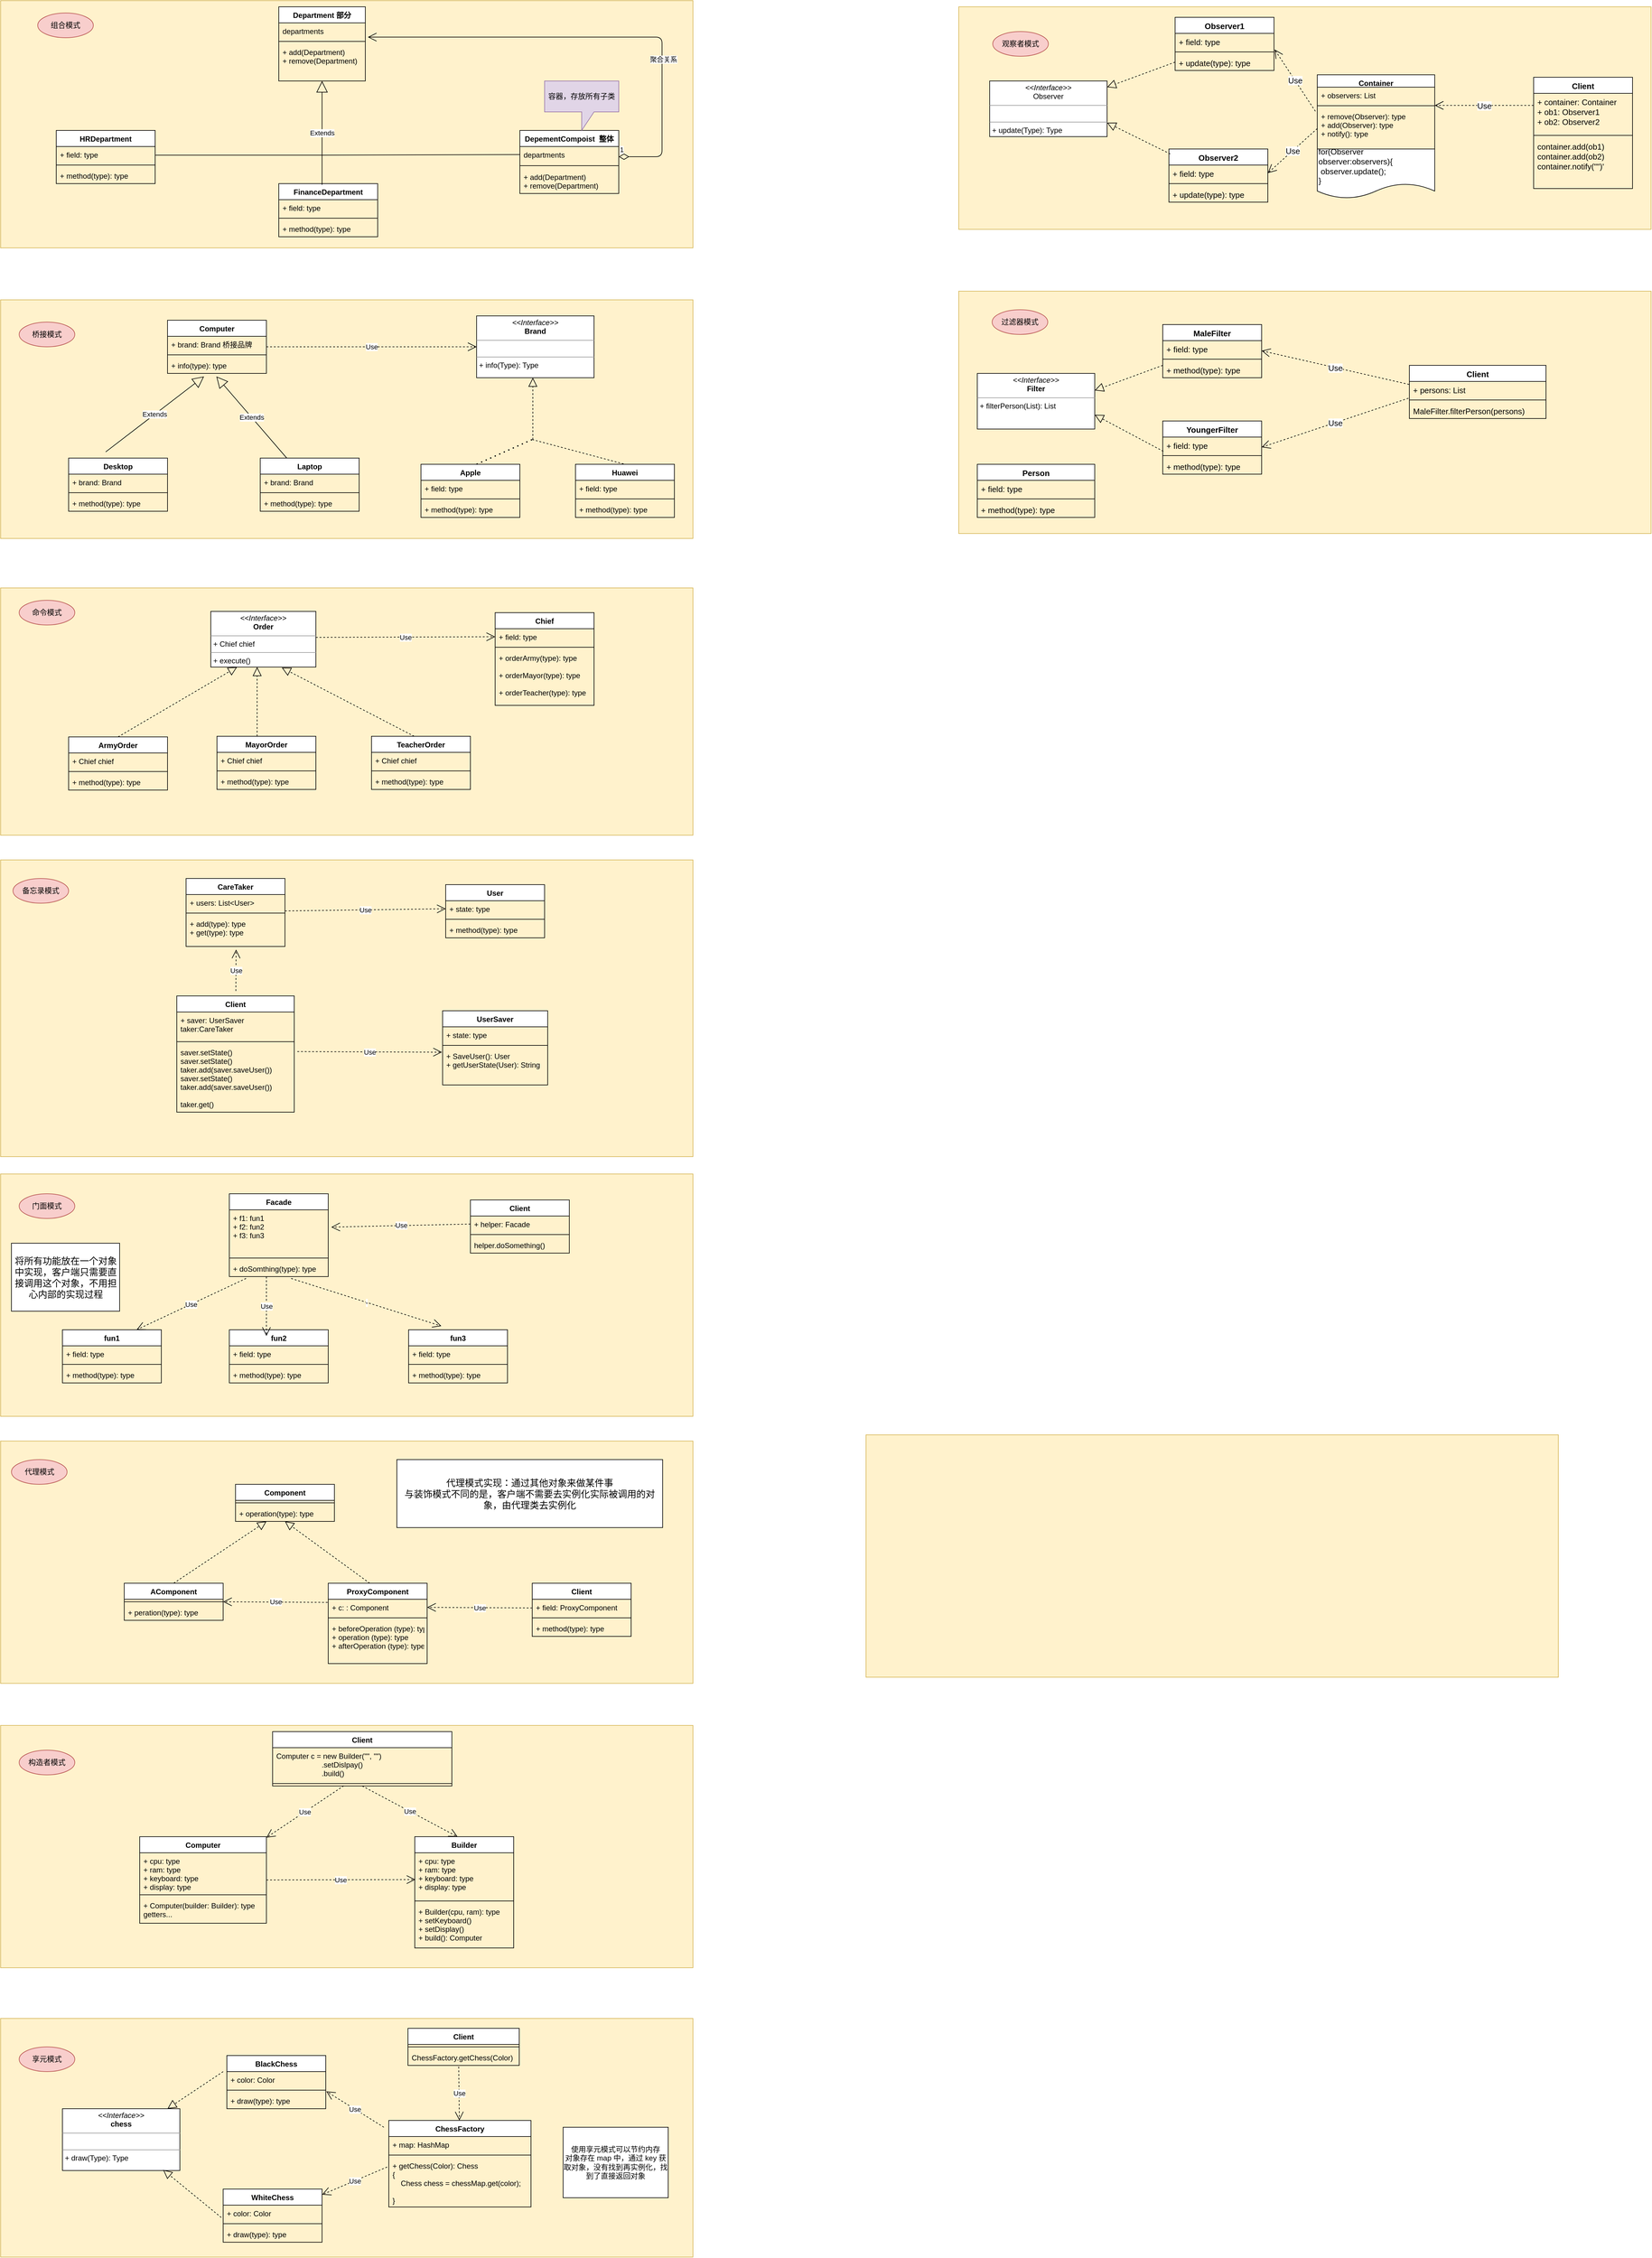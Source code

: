 <mxfile version="15.5.2" type="github">
  <diagram id="GvEr7ZdmqmjLP1MKs6Ed" name="第 1 页">
    <mxGraphModel dx="2842" dy="1648" grid="1" gridSize="10" guides="1" tooltips="1" connect="1" arrows="1" fold="1" page="1" pageScale="1" pageWidth="1169" pageHeight="827" math="0" shadow="0">
      <root>
        <mxCell id="0" />
        <mxCell id="1" parent="0" />
        <mxCell id="4RA-uVg1aK_W-1CRaHT_-1" value="" style="rounded=0;whiteSpace=wrap;html=1;fillColor=#fff2cc;strokeColor=#d6b656;" parent="1" vertex="1">
          <mxGeometry x="-1110" y="-750" width="1120" height="400" as="geometry" />
        </mxCell>
        <mxCell id="4RA-uVg1aK_W-1CRaHT_-2" value="组合模式" style="ellipse;whiteSpace=wrap;html=1;fillColor=#f8cecc;strokeColor=#b85450;" parent="1" vertex="1">
          <mxGeometry x="-1050" y="-730" width="90" height="40" as="geometry" />
        </mxCell>
        <mxCell id="4RA-uVg1aK_W-1CRaHT_-3" value="Department 部分" style="swimlane;fontStyle=1;align=center;verticalAlign=top;childLayout=stackLayout;horizontal=1;startSize=26;horizontalStack=0;resizeParent=1;resizeParentMax=0;resizeLast=0;collapsible=1;marginBottom=0;" parent="1" vertex="1">
          <mxGeometry x="-660" y="-740" width="140" height="120" as="geometry" />
        </mxCell>
        <mxCell id="4RA-uVg1aK_W-1CRaHT_-4" value="departments" style="text;strokeColor=none;fillColor=none;align=left;verticalAlign=top;spacingLeft=4;spacingRight=4;overflow=hidden;rotatable=0;points=[[0,0.5],[1,0.5]];portConstraint=eastwest;" parent="4RA-uVg1aK_W-1CRaHT_-3" vertex="1">
          <mxGeometry y="26" width="140" height="26" as="geometry" />
        </mxCell>
        <mxCell id="4RA-uVg1aK_W-1CRaHT_-5" value="" style="line;strokeWidth=1;fillColor=none;align=left;verticalAlign=middle;spacingTop=-1;spacingLeft=3;spacingRight=3;rotatable=0;labelPosition=right;points=[];portConstraint=eastwest;" parent="4RA-uVg1aK_W-1CRaHT_-3" vertex="1">
          <mxGeometry y="52" width="140" height="8" as="geometry" />
        </mxCell>
        <mxCell id="4RA-uVg1aK_W-1CRaHT_-6" value="+ add(Department)&#xa;+ remove(Department)" style="text;strokeColor=none;fillColor=none;align=left;verticalAlign=top;spacingLeft=4;spacingRight=4;overflow=hidden;rotatable=0;points=[[0,0.5],[1,0.5]];portConstraint=eastwest;" parent="4RA-uVg1aK_W-1CRaHT_-3" vertex="1">
          <mxGeometry y="60" width="140" height="60" as="geometry" />
        </mxCell>
        <mxCell id="4RA-uVg1aK_W-1CRaHT_-7" value="HRDepartment" style="swimlane;fontStyle=1;align=center;verticalAlign=top;childLayout=stackLayout;horizontal=1;startSize=26;horizontalStack=0;resizeParent=1;resizeParentMax=0;resizeLast=0;collapsible=1;marginBottom=0;" parent="1" vertex="1">
          <mxGeometry x="-1020" y="-540" width="160" height="86" as="geometry" />
        </mxCell>
        <mxCell id="4RA-uVg1aK_W-1CRaHT_-8" value="+ field: type" style="text;strokeColor=none;fillColor=none;align=left;verticalAlign=top;spacingLeft=4;spacingRight=4;overflow=hidden;rotatable=0;points=[[0,0.5],[1,0.5]];portConstraint=eastwest;" parent="4RA-uVg1aK_W-1CRaHT_-7" vertex="1">
          <mxGeometry y="26" width="160" height="26" as="geometry" />
        </mxCell>
        <mxCell id="4RA-uVg1aK_W-1CRaHT_-9" value="" style="line;strokeWidth=1;fillColor=none;align=left;verticalAlign=middle;spacingTop=-1;spacingLeft=3;spacingRight=3;rotatable=0;labelPosition=right;points=[];portConstraint=eastwest;" parent="4RA-uVg1aK_W-1CRaHT_-7" vertex="1">
          <mxGeometry y="52" width="160" height="8" as="geometry" />
        </mxCell>
        <mxCell id="4RA-uVg1aK_W-1CRaHT_-10" value="+ method(type): type" style="text;strokeColor=none;fillColor=none;align=left;verticalAlign=top;spacingLeft=4;spacingRight=4;overflow=hidden;rotatable=0;points=[[0,0.5],[1,0.5]];portConstraint=eastwest;" parent="4RA-uVg1aK_W-1CRaHT_-7" vertex="1">
          <mxGeometry y="60" width="160" height="26" as="geometry" />
        </mxCell>
        <mxCell id="4RA-uVg1aK_W-1CRaHT_-11" value="FinanceDepartment" style="swimlane;fontStyle=1;align=center;verticalAlign=top;childLayout=stackLayout;horizontal=1;startSize=26;horizontalStack=0;resizeParent=1;resizeParentMax=0;resizeLast=0;collapsible=1;marginBottom=0;" parent="1" vertex="1">
          <mxGeometry x="-660" y="-454" width="160" height="86" as="geometry" />
        </mxCell>
        <mxCell id="4RA-uVg1aK_W-1CRaHT_-12" value="+ field: type" style="text;strokeColor=none;fillColor=none;align=left;verticalAlign=top;spacingLeft=4;spacingRight=4;overflow=hidden;rotatable=0;points=[[0,0.5],[1,0.5]];portConstraint=eastwest;" parent="4RA-uVg1aK_W-1CRaHT_-11" vertex="1">
          <mxGeometry y="26" width="160" height="26" as="geometry" />
        </mxCell>
        <mxCell id="4RA-uVg1aK_W-1CRaHT_-13" value="" style="line;strokeWidth=1;fillColor=none;align=left;verticalAlign=middle;spacingTop=-1;spacingLeft=3;spacingRight=3;rotatable=0;labelPosition=right;points=[];portConstraint=eastwest;" parent="4RA-uVg1aK_W-1CRaHT_-11" vertex="1">
          <mxGeometry y="52" width="160" height="8" as="geometry" />
        </mxCell>
        <mxCell id="4RA-uVg1aK_W-1CRaHT_-14" value="+ method(type): type" style="text;strokeColor=none;fillColor=none;align=left;verticalAlign=top;spacingLeft=4;spacingRight=4;overflow=hidden;rotatable=0;points=[[0,0.5],[1,0.5]];portConstraint=eastwest;" parent="4RA-uVg1aK_W-1CRaHT_-11" vertex="1">
          <mxGeometry y="60" width="160" height="26" as="geometry" />
        </mxCell>
        <mxCell id="4RA-uVg1aK_W-1CRaHT_-15" value="DepementCompoist  整体" style="swimlane;fontStyle=1;align=center;verticalAlign=top;childLayout=stackLayout;horizontal=1;startSize=26;horizontalStack=0;resizeParent=1;resizeParentMax=0;resizeLast=0;collapsible=1;marginBottom=0;" parent="1" vertex="1">
          <mxGeometry x="-270" y="-540" width="160" height="102" as="geometry" />
        </mxCell>
        <mxCell id="4RA-uVg1aK_W-1CRaHT_-16" value="departments " style="text;strokeColor=none;fillColor=none;align=left;verticalAlign=top;spacingLeft=4;spacingRight=4;overflow=hidden;rotatable=0;points=[[0,0.5],[1,0.5]];portConstraint=eastwest;" parent="4RA-uVg1aK_W-1CRaHT_-15" vertex="1">
          <mxGeometry y="26" width="160" height="26" as="geometry" />
        </mxCell>
        <mxCell id="4RA-uVg1aK_W-1CRaHT_-17" value="" style="line;strokeWidth=1;fillColor=none;align=left;verticalAlign=middle;spacingTop=-1;spacingLeft=3;spacingRight=3;rotatable=0;labelPosition=right;points=[];portConstraint=eastwest;" parent="4RA-uVg1aK_W-1CRaHT_-15" vertex="1">
          <mxGeometry y="52" width="160" height="10" as="geometry" />
        </mxCell>
        <mxCell id="4RA-uVg1aK_W-1CRaHT_-18" value="+ add(Department)&#xa;+ remove(Department)" style="text;strokeColor=none;fillColor=none;align=left;verticalAlign=top;spacingLeft=4;spacingRight=4;overflow=hidden;rotatable=0;points=[[0,0.5],[1,0.5]];portConstraint=eastwest;" parent="4RA-uVg1aK_W-1CRaHT_-15" vertex="1">
          <mxGeometry y="62" width="160" height="40" as="geometry" />
        </mxCell>
        <mxCell id="4RA-uVg1aK_W-1CRaHT_-22" value="Extends" style="endArrow=block;endSize=16;endFill=0;html=1;exitX=0.375;exitY=0.023;exitDx=0;exitDy=0;exitPerimeter=0;" parent="1" edge="1">
          <mxGeometry width="160" relative="1" as="geometry">
            <mxPoint x="-590" y="-452.022" as="sourcePoint" />
            <mxPoint x="-590" y="-620" as="targetPoint" />
          </mxGeometry>
        </mxCell>
        <mxCell id="4RA-uVg1aK_W-1CRaHT_-23" value="容器，存放所有子类" style="shape=callout;whiteSpace=wrap;html=1;perimeter=calloutPerimeter;fillColor=#e1d5e7;strokeColor=#9673a6;" parent="1" vertex="1">
          <mxGeometry x="-230" y="-620" width="120" height="80" as="geometry" />
        </mxCell>
        <mxCell id="4RA-uVg1aK_W-1CRaHT_-25" value="" style="endArrow=none;html=1;exitX=1;exitY=0.538;exitDx=0;exitDy=0;exitPerimeter=0;" parent="1" source="4RA-uVg1aK_W-1CRaHT_-8" edge="1">
          <mxGeometry width="50" height="50" relative="1" as="geometry">
            <mxPoint x="-860" y="-460" as="sourcePoint" />
            <mxPoint x="-590" y="-500" as="targetPoint" />
          </mxGeometry>
        </mxCell>
        <mxCell id="4RA-uVg1aK_W-1CRaHT_-26" value="" style="endArrow=none;html=1;entryX=0;entryY=0.5;entryDx=0;entryDy=0;" parent="1" target="4RA-uVg1aK_W-1CRaHT_-16" edge="1">
          <mxGeometry width="50" height="50" relative="1" as="geometry">
            <mxPoint x="-590" y="-500" as="sourcePoint" />
            <mxPoint x="-470" y="-530" as="targetPoint" />
          </mxGeometry>
        </mxCell>
        <mxCell id="4RA-uVg1aK_W-1CRaHT_-27" value="1" style="endArrow=open;html=1;endSize=12;startArrow=diamondThin;startSize=14;startFill=0;edgeStyle=orthogonalEdgeStyle;align=left;verticalAlign=bottom;entryX=1.029;entryY=0.885;entryDx=0;entryDy=0;entryPerimeter=0;" parent="1" target="4RA-uVg1aK_W-1CRaHT_-4" edge="1">
          <mxGeometry x="-1" y="3" relative="1" as="geometry">
            <mxPoint x="-110" y="-497.5" as="sourcePoint" />
            <mxPoint x="50" y="-497.5" as="targetPoint" />
            <Array as="points">
              <mxPoint x="-40" y="-497" />
              <mxPoint x="-40" y="-691" />
            </Array>
          </mxGeometry>
        </mxCell>
        <mxCell id="4RA-uVg1aK_W-1CRaHT_-28" value="聚合关系" style="edgeLabel;html=1;align=center;verticalAlign=middle;resizable=0;points=[];" parent="4RA-uVg1aK_W-1CRaHT_-27" vertex="1" connectable="0">
          <mxGeometry x="-0.385" y="-2" relative="1" as="geometry">
            <mxPoint as="offset" />
          </mxGeometry>
        </mxCell>
        <mxCell id="4RA-uVg1aK_W-1CRaHT_-29" value="" style="rounded=0;whiteSpace=wrap;html=1;fillColor=#fff2cc;strokeColor=#d6b656;" parent="1" vertex="1">
          <mxGeometry x="-1110" y="-266" width="1120" height="386" as="geometry" />
        </mxCell>
        <mxCell id="4RA-uVg1aK_W-1CRaHT_-30" value="桥接模式" style="ellipse;whiteSpace=wrap;html=1;fillColor=#f8cecc;strokeColor=#b85450;" parent="1" vertex="1">
          <mxGeometry x="-1080" y="-230" width="90" height="40" as="geometry" />
        </mxCell>
        <mxCell id="4RA-uVg1aK_W-1CRaHT_-31" value="Computer" style="swimlane;fontStyle=1;align=center;verticalAlign=top;childLayout=stackLayout;horizontal=1;startSize=26;horizontalStack=0;resizeParent=1;resizeParentMax=0;resizeLast=0;collapsible=1;marginBottom=0;" parent="1" vertex="1">
          <mxGeometry x="-840" y="-233" width="160" height="86" as="geometry" />
        </mxCell>
        <mxCell id="4RA-uVg1aK_W-1CRaHT_-32" value="+ brand: Brand 桥接品牌" style="text;strokeColor=none;fillColor=none;align=left;verticalAlign=top;spacingLeft=4;spacingRight=4;overflow=hidden;rotatable=0;points=[[0,0.5],[1,0.5]];portConstraint=eastwest;" parent="4RA-uVg1aK_W-1CRaHT_-31" vertex="1">
          <mxGeometry y="26" width="160" height="26" as="geometry" />
        </mxCell>
        <mxCell id="4RA-uVg1aK_W-1CRaHT_-33" value="" style="line;strokeWidth=1;fillColor=none;align=left;verticalAlign=middle;spacingTop=-1;spacingLeft=3;spacingRight=3;rotatable=0;labelPosition=right;points=[];portConstraint=eastwest;" parent="4RA-uVg1aK_W-1CRaHT_-31" vertex="1">
          <mxGeometry y="52" width="160" height="8" as="geometry" />
        </mxCell>
        <mxCell id="4RA-uVg1aK_W-1CRaHT_-34" value="+ info(type): type" style="text;strokeColor=none;fillColor=none;align=left;verticalAlign=top;spacingLeft=4;spacingRight=4;overflow=hidden;rotatable=0;points=[[0,0.5],[1,0.5]];portConstraint=eastwest;" parent="4RA-uVg1aK_W-1CRaHT_-31" vertex="1">
          <mxGeometry y="60" width="160" height="26" as="geometry" />
        </mxCell>
        <mxCell id="4RA-uVg1aK_W-1CRaHT_-49" value="&lt;p style=&quot;margin: 0px ; margin-top: 4px ; text-align: center&quot;&gt;&lt;i&gt;&amp;lt;&amp;lt;Interface&amp;gt;&amp;gt;&lt;/i&gt;&lt;br&gt;&lt;b&gt;Brand&lt;/b&gt;&lt;/p&gt;&lt;hr size=&quot;1&quot;&gt;&lt;p style=&quot;margin: 0px ; margin-left: 4px&quot;&gt;&lt;br&gt;&lt;/p&gt;&lt;hr size=&quot;1&quot;&gt;&lt;p style=&quot;margin: 0px ; margin-left: 4px&quot;&gt;+ info(Type): Type&lt;br&gt;&lt;/p&gt;" style="verticalAlign=top;align=left;overflow=fill;fontSize=12;fontFamily=Helvetica;html=1;" parent="1" vertex="1">
          <mxGeometry x="-340" y="-240" width="190" height="100" as="geometry" />
        </mxCell>
        <mxCell id="4RA-uVg1aK_W-1CRaHT_-50" value="Desktop" style="swimlane;fontStyle=1;align=center;verticalAlign=top;childLayout=stackLayout;horizontal=1;startSize=26;horizontalStack=0;resizeParent=1;resizeParentMax=0;resizeLast=0;collapsible=1;marginBottom=0;" parent="1" vertex="1">
          <mxGeometry x="-1000" y="-10" width="160" height="86" as="geometry" />
        </mxCell>
        <mxCell id="4RA-uVg1aK_W-1CRaHT_-51" value="+ brand: Brand" style="text;strokeColor=none;fillColor=none;align=left;verticalAlign=top;spacingLeft=4;spacingRight=4;overflow=hidden;rotatable=0;points=[[0,0.5],[1,0.5]];portConstraint=eastwest;" parent="4RA-uVg1aK_W-1CRaHT_-50" vertex="1">
          <mxGeometry y="26" width="160" height="26" as="geometry" />
        </mxCell>
        <mxCell id="4RA-uVg1aK_W-1CRaHT_-52" value="" style="line;strokeWidth=1;fillColor=none;align=left;verticalAlign=middle;spacingTop=-1;spacingLeft=3;spacingRight=3;rotatable=0;labelPosition=right;points=[];portConstraint=eastwest;" parent="4RA-uVg1aK_W-1CRaHT_-50" vertex="1">
          <mxGeometry y="52" width="160" height="8" as="geometry" />
        </mxCell>
        <mxCell id="4RA-uVg1aK_W-1CRaHT_-53" value="+ method(type): type" style="text;strokeColor=none;fillColor=none;align=left;verticalAlign=top;spacingLeft=4;spacingRight=4;overflow=hidden;rotatable=0;points=[[0,0.5],[1,0.5]];portConstraint=eastwest;" parent="4RA-uVg1aK_W-1CRaHT_-50" vertex="1">
          <mxGeometry y="60" width="160" height="26" as="geometry" />
        </mxCell>
        <mxCell id="4RA-uVg1aK_W-1CRaHT_-54" value="Laptop" style="swimlane;fontStyle=1;align=center;verticalAlign=top;childLayout=stackLayout;horizontal=1;startSize=26;horizontalStack=0;resizeParent=1;resizeParentMax=0;resizeLast=0;collapsible=1;marginBottom=0;" parent="1" vertex="1">
          <mxGeometry x="-690" y="-10" width="160" height="86" as="geometry" />
        </mxCell>
        <mxCell id="4RA-uVg1aK_W-1CRaHT_-55" value="+ brand: Brand" style="text;strokeColor=none;fillColor=none;align=left;verticalAlign=top;spacingLeft=4;spacingRight=4;overflow=hidden;rotatable=0;points=[[0,0.5],[1,0.5]];portConstraint=eastwest;" parent="4RA-uVg1aK_W-1CRaHT_-54" vertex="1">
          <mxGeometry y="26" width="160" height="26" as="geometry" />
        </mxCell>
        <mxCell id="4RA-uVg1aK_W-1CRaHT_-56" value="" style="line;strokeWidth=1;fillColor=none;align=left;verticalAlign=middle;spacingTop=-1;spacingLeft=3;spacingRight=3;rotatable=0;labelPosition=right;points=[];portConstraint=eastwest;" parent="4RA-uVg1aK_W-1CRaHT_-54" vertex="1">
          <mxGeometry y="52" width="160" height="8" as="geometry" />
        </mxCell>
        <mxCell id="4RA-uVg1aK_W-1CRaHT_-57" value="+ method(type): type" style="text;strokeColor=none;fillColor=none;align=left;verticalAlign=top;spacingLeft=4;spacingRight=4;overflow=hidden;rotatable=0;points=[[0,0.5],[1,0.5]];portConstraint=eastwest;" parent="4RA-uVg1aK_W-1CRaHT_-54" vertex="1">
          <mxGeometry y="60" width="160" height="26" as="geometry" />
        </mxCell>
        <mxCell id="4RA-uVg1aK_W-1CRaHT_-58" value="Apple" style="swimlane;fontStyle=1;align=center;verticalAlign=top;childLayout=stackLayout;horizontal=1;startSize=26;horizontalStack=0;resizeParent=1;resizeParentMax=0;resizeLast=0;collapsible=1;marginBottom=0;" parent="1" vertex="1">
          <mxGeometry x="-430" width="160" height="86" as="geometry" />
        </mxCell>
        <mxCell id="4RA-uVg1aK_W-1CRaHT_-59" value="+ field: type" style="text;strokeColor=none;fillColor=none;align=left;verticalAlign=top;spacingLeft=4;spacingRight=4;overflow=hidden;rotatable=0;points=[[0,0.5],[1,0.5]];portConstraint=eastwest;" parent="4RA-uVg1aK_W-1CRaHT_-58" vertex="1">
          <mxGeometry y="26" width="160" height="26" as="geometry" />
        </mxCell>
        <mxCell id="4RA-uVg1aK_W-1CRaHT_-60" value="" style="line;strokeWidth=1;fillColor=none;align=left;verticalAlign=middle;spacingTop=-1;spacingLeft=3;spacingRight=3;rotatable=0;labelPosition=right;points=[];portConstraint=eastwest;" parent="4RA-uVg1aK_W-1CRaHT_-58" vertex="1">
          <mxGeometry y="52" width="160" height="8" as="geometry" />
        </mxCell>
        <mxCell id="4RA-uVg1aK_W-1CRaHT_-61" value="+ method(type): type" style="text;strokeColor=none;fillColor=none;align=left;verticalAlign=top;spacingLeft=4;spacingRight=4;overflow=hidden;rotatable=0;points=[[0,0.5],[1,0.5]];portConstraint=eastwest;" parent="4RA-uVg1aK_W-1CRaHT_-58" vertex="1">
          <mxGeometry y="60" width="160" height="26" as="geometry" />
        </mxCell>
        <mxCell id="4RA-uVg1aK_W-1CRaHT_-62" value="Huawei" style="swimlane;fontStyle=1;align=center;verticalAlign=top;childLayout=stackLayout;horizontal=1;startSize=26;horizontalStack=0;resizeParent=1;resizeParentMax=0;resizeLast=0;collapsible=1;marginBottom=0;" parent="1" vertex="1">
          <mxGeometry x="-180" width="160" height="86" as="geometry" />
        </mxCell>
        <mxCell id="4RA-uVg1aK_W-1CRaHT_-63" value="+ field: type" style="text;strokeColor=none;fillColor=none;align=left;verticalAlign=top;spacingLeft=4;spacingRight=4;overflow=hidden;rotatable=0;points=[[0,0.5],[1,0.5]];portConstraint=eastwest;" parent="4RA-uVg1aK_W-1CRaHT_-62" vertex="1">
          <mxGeometry y="26" width="160" height="26" as="geometry" />
        </mxCell>
        <mxCell id="4RA-uVg1aK_W-1CRaHT_-64" value="" style="line;strokeWidth=1;fillColor=none;align=left;verticalAlign=middle;spacingTop=-1;spacingLeft=3;spacingRight=3;rotatable=0;labelPosition=right;points=[];portConstraint=eastwest;" parent="4RA-uVg1aK_W-1CRaHT_-62" vertex="1">
          <mxGeometry y="52" width="160" height="8" as="geometry" />
        </mxCell>
        <mxCell id="4RA-uVg1aK_W-1CRaHT_-65" value="+ method(type): type" style="text;strokeColor=none;fillColor=none;align=left;verticalAlign=top;spacingLeft=4;spacingRight=4;overflow=hidden;rotatable=0;points=[[0,0.5],[1,0.5]];portConstraint=eastwest;" parent="4RA-uVg1aK_W-1CRaHT_-62" vertex="1">
          <mxGeometry y="60" width="160" height="26" as="geometry" />
        </mxCell>
        <mxCell id="4RA-uVg1aK_W-1CRaHT_-66" value="" style="endArrow=block;dashed=1;endFill=0;endSize=12;html=1;entryX=0.5;entryY=1;entryDx=0;entryDy=0;" parent="1" edge="1">
          <mxGeometry width="160" relative="1" as="geometry">
            <mxPoint x="-249" y="-40" as="sourcePoint" />
            <mxPoint x="-249" y="-140" as="targetPoint" />
          </mxGeometry>
        </mxCell>
        <mxCell id="4RA-uVg1aK_W-1CRaHT_-67" value="" style="endArrow=none;dashed=1;html=1;dashPattern=1 3;strokeWidth=2;" parent="1" edge="1">
          <mxGeometry width="50" height="50" relative="1" as="geometry">
            <mxPoint x="-340" as="sourcePoint" />
            <mxPoint x="-250" y="-40" as="targetPoint" />
          </mxGeometry>
        </mxCell>
        <mxCell id="4RA-uVg1aK_W-1CRaHT_-68" value="" style="endArrow=none;dashed=1;html=1;entryX=0.5;entryY=0;entryDx=0;entryDy=0;" parent="1" target="4RA-uVg1aK_W-1CRaHT_-62" edge="1">
          <mxGeometry width="50" height="50" relative="1" as="geometry">
            <mxPoint x="-250" y="-40" as="sourcePoint" />
            <mxPoint x="-150" y="-33.782" as="targetPoint" />
          </mxGeometry>
        </mxCell>
        <mxCell id="4RA-uVg1aK_W-1CRaHT_-69" value="Extends" style="endArrow=block;endSize=16;endFill=0;html=1;entryX=0.369;entryY=1.192;entryDx=0;entryDy=0;entryPerimeter=0;" parent="1" target="4RA-uVg1aK_W-1CRaHT_-34" edge="1">
          <mxGeometry width="160" relative="1" as="geometry">
            <mxPoint x="-940" y="-20" as="sourcePoint" />
            <mxPoint x="-780" y="-20" as="targetPoint" />
          </mxGeometry>
        </mxCell>
        <mxCell id="4RA-uVg1aK_W-1CRaHT_-70" value="Extends" style="endArrow=block;endSize=16;endFill=0;html=1;entryX=0.494;entryY=1.192;entryDx=0;entryDy=0;entryPerimeter=0;" parent="1" source="4RA-uVg1aK_W-1CRaHT_-54" target="4RA-uVg1aK_W-1CRaHT_-34" edge="1">
          <mxGeometry width="160" relative="1" as="geometry">
            <mxPoint x="-760" y="-110" as="sourcePoint" />
            <mxPoint x="-600" y="-110" as="targetPoint" />
          </mxGeometry>
        </mxCell>
        <mxCell id="4RA-uVg1aK_W-1CRaHT_-71" value="Use" style="endArrow=open;endSize=12;dashed=1;html=1;entryX=0;entryY=0.5;entryDx=0;entryDy=0;" parent="1" target="4RA-uVg1aK_W-1CRaHT_-49" edge="1">
          <mxGeometry width="160" relative="1" as="geometry">
            <mxPoint x="-680" y="-190" as="sourcePoint" />
            <mxPoint x="-520" y="-190" as="targetPoint" />
          </mxGeometry>
        </mxCell>
        <mxCell id="ZDhv_CocWmKx3d2dLBUa-2" value="" style="rounded=0;whiteSpace=wrap;html=1;hachureGap=4;pointerEvents=0;fillColor=#fff2cc;strokeColor=#d6b656;" parent="1" vertex="1">
          <mxGeometry x="-1110" y="200" width="1120" height="400" as="geometry" />
        </mxCell>
        <mxCell id="ZDhv_CocWmKx3d2dLBUa-3" value="命令模式" style="ellipse;whiteSpace=wrap;html=1;fillColor=#f8cecc;strokeColor=#b85450;" parent="1" vertex="1">
          <mxGeometry x="-1080" y="220" width="90" height="40" as="geometry" />
        </mxCell>
        <mxCell id="ZDhv_CocWmKx3d2dLBUa-4" value="Chief" style="swimlane;fontStyle=1;align=center;verticalAlign=top;childLayout=stackLayout;horizontal=1;startSize=26;horizontalStack=0;resizeParent=1;resizeParentMax=0;resizeLast=0;collapsible=1;marginBottom=0;hachureGap=4;pointerEvents=0;" parent="1" vertex="1">
          <mxGeometry x="-310" y="240" width="160" height="150" as="geometry" />
        </mxCell>
        <mxCell id="ZDhv_CocWmKx3d2dLBUa-5" value="+ field: type" style="text;strokeColor=none;fillColor=none;align=left;verticalAlign=top;spacingLeft=4;spacingRight=4;overflow=hidden;rotatable=0;points=[[0,0.5],[1,0.5]];portConstraint=eastwest;" parent="ZDhv_CocWmKx3d2dLBUa-4" vertex="1">
          <mxGeometry y="26" width="160" height="26" as="geometry" />
        </mxCell>
        <mxCell id="ZDhv_CocWmKx3d2dLBUa-6" value="" style="line;strokeWidth=1;fillColor=none;align=left;verticalAlign=middle;spacingTop=-1;spacingLeft=3;spacingRight=3;rotatable=0;labelPosition=right;points=[];portConstraint=eastwest;" parent="ZDhv_CocWmKx3d2dLBUa-4" vertex="1">
          <mxGeometry y="52" width="160" height="8" as="geometry" />
        </mxCell>
        <mxCell id="ZDhv_CocWmKx3d2dLBUa-7" value="+ orderArmy(type): type&#xa;&#xa;+ orderMayor(type): type&#xa;&#xa;+ orderTeacher(type): type" style="text;strokeColor=none;fillColor=none;align=left;verticalAlign=top;spacingLeft=4;spacingRight=4;overflow=hidden;rotatable=0;points=[[0,0.5],[1,0.5]];portConstraint=eastwest;" parent="ZDhv_CocWmKx3d2dLBUa-4" vertex="1">
          <mxGeometry y="60" width="160" height="90" as="geometry" />
        </mxCell>
        <mxCell id="ZDhv_CocWmKx3d2dLBUa-12" value="&lt;p style=&quot;margin: 0px ; margin-top: 4px ; text-align: center&quot;&gt;&lt;i&gt;&amp;lt;&amp;lt;Interface&amp;gt;&amp;gt;&lt;/i&gt;&lt;br&gt;&lt;b&gt;Order&lt;/b&gt;&lt;/p&gt;&lt;hr size=&quot;1&quot;&gt;&lt;p style=&quot;margin: 0px ; margin-left: 4px&quot;&gt;+ Chief chief&lt;br&gt;&lt;/p&gt;&lt;hr size=&quot;1&quot;&gt;&lt;p style=&quot;margin: 0px ; margin-left: 4px&quot;&gt;+ execute()&lt;/p&gt;" style="verticalAlign=top;align=left;overflow=fill;fontSize=12;fontFamily=Helvetica;html=1;hachureGap=4;pointerEvents=0;" parent="1" vertex="1">
          <mxGeometry x="-770" y="238" width="170" height="90" as="geometry" />
        </mxCell>
        <mxCell id="ZDhv_CocWmKx3d2dLBUa-13" value="ArmyOrder" style="swimlane;fontStyle=1;align=center;verticalAlign=top;childLayout=stackLayout;horizontal=1;startSize=26;horizontalStack=0;resizeParent=1;resizeParentMax=0;resizeLast=0;collapsible=1;marginBottom=0;hachureGap=4;pointerEvents=0;" parent="1" vertex="1">
          <mxGeometry x="-1000" y="441" width="160" height="86" as="geometry" />
        </mxCell>
        <mxCell id="ZDhv_CocWmKx3d2dLBUa-14" value="+ Chief chief" style="text;strokeColor=none;fillColor=none;align=left;verticalAlign=top;spacingLeft=4;spacingRight=4;overflow=hidden;rotatable=0;points=[[0,0.5],[1,0.5]];portConstraint=eastwest;" parent="ZDhv_CocWmKx3d2dLBUa-13" vertex="1">
          <mxGeometry y="26" width="160" height="26" as="geometry" />
        </mxCell>
        <mxCell id="ZDhv_CocWmKx3d2dLBUa-15" value="" style="line;strokeWidth=1;fillColor=none;align=left;verticalAlign=middle;spacingTop=-1;spacingLeft=3;spacingRight=3;rotatable=0;labelPosition=right;points=[];portConstraint=eastwest;" parent="ZDhv_CocWmKx3d2dLBUa-13" vertex="1">
          <mxGeometry y="52" width="160" height="8" as="geometry" />
        </mxCell>
        <mxCell id="ZDhv_CocWmKx3d2dLBUa-16" value="+ method(type): type" style="text;strokeColor=none;fillColor=none;align=left;verticalAlign=top;spacingLeft=4;spacingRight=4;overflow=hidden;rotatable=0;points=[[0,0.5],[1,0.5]];portConstraint=eastwest;" parent="ZDhv_CocWmKx3d2dLBUa-13" vertex="1">
          <mxGeometry y="60" width="160" height="26" as="geometry" />
        </mxCell>
        <mxCell id="ZDhv_CocWmKx3d2dLBUa-17" value="MayorOrder" style="swimlane;fontStyle=1;align=center;verticalAlign=top;childLayout=stackLayout;horizontal=1;startSize=26;horizontalStack=0;resizeParent=1;resizeParentMax=0;resizeLast=0;collapsible=1;marginBottom=0;hachureGap=4;pointerEvents=0;" parent="1" vertex="1">
          <mxGeometry x="-760" y="440" width="160" height="86" as="geometry" />
        </mxCell>
        <mxCell id="ZDhv_CocWmKx3d2dLBUa-18" value="+ Chief chief" style="text;strokeColor=none;fillColor=none;align=left;verticalAlign=top;spacingLeft=4;spacingRight=4;overflow=hidden;rotatable=0;points=[[0,0.5],[1,0.5]];portConstraint=eastwest;" parent="ZDhv_CocWmKx3d2dLBUa-17" vertex="1">
          <mxGeometry y="26" width="160" height="26" as="geometry" />
        </mxCell>
        <mxCell id="ZDhv_CocWmKx3d2dLBUa-19" value="" style="line;strokeWidth=1;fillColor=none;align=left;verticalAlign=middle;spacingTop=-1;spacingLeft=3;spacingRight=3;rotatable=0;labelPosition=right;points=[];portConstraint=eastwest;" parent="ZDhv_CocWmKx3d2dLBUa-17" vertex="1">
          <mxGeometry y="52" width="160" height="8" as="geometry" />
        </mxCell>
        <mxCell id="ZDhv_CocWmKx3d2dLBUa-20" value="+ method(type): type" style="text;strokeColor=none;fillColor=none;align=left;verticalAlign=top;spacingLeft=4;spacingRight=4;overflow=hidden;rotatable=0;points=[[0,0.5],[1,0.5]];portConstraint=eastwest;" parent="ZDhv_CocWmKx3d2dLBUa-17" vertex="1">
          <mxGeometry y="60" width="160" height="26" as="geometry" />
        </mxCell>
        <mxCell id="ZDhv_CocWmKx3d2dLBUa-21" value="TeacherOrder" style="swimlane;fontStyle=1;align=center;verticalAlign=top;childLayout=stackLayout;horizontal=1;startSize=26;horizontalStack=0;resizeParent=1;resizeParentMax=0;resizeLast=0;collapsible=1;marginBottom=0;hachureGap=4;pointerEvents=0;" parent="1" vertex="1">
          <mxGeometry x="-510" y="440" width="160" height="86" as="geometry" />
        </mxCell>
        <mxCell id="ZDhv_CocWmKx3d2dLBUa-22" value="+ Chief chief" style="text;strokeColor=none;fillColor=none;align=left;verticalAlign=top;spacingLeft=4;spacingRight=4;overflow=hidden;rotatable=0;points=[[0,0.5],[1,0.5]];portConstraint=eastwest;" parent="ZDhv_CocWmKx3d2dLBUa-21" vertex="1">
          <mxGeometry y="26" width="160" height="26" as="geometry" />
        </mxCell>
        <mxCell id="ZDhv_CocWmKx3d2dLBUa-23" value="" style="line;strokeWidth=1;fillColor=none;align=left;verticalAlign=middle;spacingTop=-1;spacingLeft=3;spacingRight=3;rotatable=0;labelPosition=right;points=[];portConstraint=eastwest;" parent="ZDhv_CocWmKx3d2dLBUa-21" vertex="1">
          <mxGeometry y="52" width="160" height="8" as="geometry" />
        </mxCell>
        <mxCell id="ZDhv_CocWmKx3d2dLBUa-24" value="+ method(type): type" style="text;strokeColor=none;fillColor=none;align=left;verticalAlign=top;spacingLeft=4;spacingRight=4;overflow=hidden;rotatable=0;points=[[0,0.5],[1,0.5]];portConstraint=eastwest;" parent="ZDhv_CocWmKx3d2dLBUa-21" vertex="1">
          <mxGeometry y="60" width="160" height="26" as="geometry" />
        </mxCell>
        <mxCell id="ZDhv_CocWmKx3d2dLBUa-28" value="" style="endArrow=block;dashed=1;endFill=0;endSize=12;html=1;sourcePerimeterSpacing=8;targetPerimeterSpacing=8;entryX=0.25;entryY=1;entryDx=0;entryDy=0;exitX=0.5;exitY=0;exitDx=0;exitDy=0;" parent="1" source="ZDhv_CocWmKx3d2dLBUa-13" target="ZDhv_CocWmKx3d2dLBUa-12" edge="1">
          <mxGeometry width="160" relative="1" as="geometry">
            <mxPoint x="-940" y="420" as="sourcePoint" />
            <mxPoint x="-780" y="420" as="targetPoint" />
          </mxGeometry>
        </mxCell>
        <mxCell id="ZDhv_CocWmKx3d2dLBUa-30" value="" style="endArrow=block;dashed=1;endFill=0;endSize=12;html=1;sourcePerimeterSpacing=8;targetPerimeterSpacing=8;entryX=0.441;entryY=1;entryDx=0;entryDy=0;entryPerimeter=0;exitX=0.406;exitY=0;exitDx=0;exitDy=0;exitPerimeter=0;" parent="1" source="ZDhv_CocWmKx3d2dLBUa-17" target="ZDhv_CocWmKx3d2dLBUa-12" edge="1">
          <mxGeometry width="160" relative="1" as="geometry">
            <mxPoint x="-660" y="390" as="sourcePoint" />
            <mxPoint x="-500" y="390" as="targetPoint" />
          </mxGeometry>
        </mxCell>
        <mxCell id="ZDhv_CocWmKx3d2dLBUa-31" value="" style="endArrow=block;dashed=1;endFill=0;endSize=12;html=1;sourcePerimeterSpacing=8;targetPerimeterSpacing=8;entryX=0.676;entryY=1.011;entryDx=0;entryDy=0;entryPerimeter=0;exitX=0.431;exitY=0;exitDx=0;exitDy=0;exitPerimeter=0;" parent="1" source="ZDhv_CocWmKx3d2dLBUa-21" target="ZDhv_CocWmKx3d2dLBUa-12" edge="1">
          <mxGeometry width="160" relative="1" as="geometry">
            <mxPoint x="-570" y="350" as="sourcePoint" />
            <mxPoint x="-410" y="350" as="targetPoint" />
          </mxGeometry>
        </mxCell>
        <mxCell id="ZDhv_CocWmKx3d2dLBUa-32" value="Use" style="endArrow=open;endSize=12;dashed=1;html=1;sourcePerimeterSpacing=8;targetPerimeterSpacing=8;entryX=0;entryY=0.5;entryDx=0;entryDy=0;" parent="1" target="ZDhv_CocWmKx3d2dLBUa-5" edge="1">
          <mxGeometry width="160" relative="1" as="geometry">
            <mxPoint x="-600" y="280" as="sourcePoint" />
            <mxPoint x="-440" y="280" as="targetPoint" />
          </mxGeometry>
        </mxCell>
        <mxCell id="ZDhv_CocWmKx3d2dLBUa-34" value="" style="rounded=0;whiteSpace=wrap;html=1;hachureGap=4;pointerEvents=0;fillColor=#fff2cc;strokeColor=#d6b656;" parent="1" vertex="1">
          <mxGeometry x="-1110" y="640" width="1120" height="480" as="geometry" />
        </mxCell>
        <mxCell id="ZDhv_CocWmKx3d2dLBUa-35" value="备忘录模式" style="ellipse;whiteSpace=wrap;html=1;fillColor=#f8cecc;strokeColor=#b85450;" parent="1" vertex="1">
          <mxGeometry x="-1090" y="670" width="90" height="40" as="geometry" />
        </mxCell>
        <mxCell id="ZDhv_CocWmKx3d2dLBUa-36" value="User" style="swimlane;fontStyle=1;align=center;verticalAlign=top;childLayout=stackLayout;horizontal=1;startSize=26;horizontalStack=0;resizeParent=1;resizeParentMax=0;resizeLast=0;collapsible=1;marginBottom=0;hachureGap=4;pointerEvents=0;" parent="1" vertex="1">
          <mxGeometry x="-390" y="680" width="160" height="86" as="geometry" />
        </mxCell>
        <mxCell id="ZDhv_CocWmKx3d2dLBUa-37" value="+ state: type" style="text;strokeColor=none;fillColor=none;align=left;verticalAlign=top;spacingLeft=4;spacingRight=4;overflow=hidden;rotatable=0;points=[[0,0.5],[1,0.5]];portConstraint=eastwest;" parent="ZDhv_CocWmKx3d2dLBUa-36" vertex="1">
          <mxGeometry y="26" width="160" height="26" as="geometry" />
        </mxCell>
        <mxCell id="ZDhv_CocWmKx3d2dLBUa-38" value="" style="line;strokeWidth=1;fillColor=none;align=left;verticalAlign=middle;spacingTop=-1;spacingLeft=3;spacingRight=3;rotatable=0;labelPosition=right;points=[];portConstraint=eastwest;" parent="ZDhv_CocWmKx3d2dLBUa-36" vertex="1">
          <mxGeometry y="52" width="160" height="8" as="geometry" />
        </mxCell>
        <mxCell id="ZDhv_CocWmKx3d2dLBUa-39" value="+ method(type): type" style="text;strokeColor=none;fillColor=none;align=left;verticalAlign=top;spacingLeft=4;spacingRight=4;overflow=hidden;rotatable=0;points=[[0,0.5],[1,0.5]];portConstraint=eastwest;" parent="ZDhv_CocWmKx3d2dLBUa-36" vertex="1">
          <mxGeometry y="60" width="160" height="26" as="geometry" />
        </mxCell>
        <mxCell id="ZDhv_CocWmKx3d2dLBUa-40" value="UserSaver" style="swimlane;fontStyle=1;align=center;verticalAlign=top;childLayout=stackLayout;horizontal=1;startSize=26;horizontalStack=0;resizeParent=1;resizeParentMax=0;resizeLast=0;collapsible=1;marginBottom=0;hachureGap=4;pointerEvents=0;" parent="1" vertex="1">
          <mxGeometry x="-395" y="884" width="170" height="120" as="geometry" />
        </mxCell>
        <mxCell id="ZDhv_CocWmKx3d2dLBUa-41" value="+ state: type" style="text;strokeColor=none;fillColor=none;align=left;verticalAlign=top;spacingLeft=4;spacingRight=4;overflow=hidden;rotatable=0;points=[[0,0.5],[1,0.5]];portConstraint=eastwest;" parent="ZDhv_CocWmKx3d2dLBUa-40" vertex="1">
          <mxGeometry y="26" width="170" height="26" as="geometry" />
        </mxCell>
        <mxCell id="ZDhv_CocWmKx3d2dLBUa-42" value="" style="line;strokeWidth=1;fillColor=none;align=left;verticalAlign=middle;spacingTop=-1;spacingLeft=3;spacingRight=3;rotatable=0;labelPosition=right;points=[];portConstraint=eastwest;" parent="ZDhv_CocWmKx3d2dLBUa-40" vertex="1">
          <mxGeometry y="52" width="170" height="8" as="geometry" />
        </mxCell>
        <mxCell id="ZDhv_CocWmKx3d2dLBUa-43" value="+ SaveUser(): User&#xa;+ getUserState(User): String" style="text;strokeColor=none;fillColor=none;align=left;verticalAlign=top;spacingLeft=4;spacingRight=4;overflow=hidden;rotatable=0;points=[[0,0.5],[1,0.5]];portConstraint=eastwest;" parent="ZDhv_CocWmKx3d2dLBUa-40" vertex="1">
          <mxGeometry y="60" width="170" height="60" as="geometry" />
        </mxCell>
        <mxCell id="ZDhv_CocWmKx3d2dLBUa-49" value="CareTaker" style="swimlane;fontStyle=1;align=center;verticalAlign=top;childLayout=stackLayout;horizontal=1;startSize=26;horizontalStack=0;resizeParent=1;resizeParentMax=0;resizeLast=0;collapsible=1;marginBottom=0;hachureGap=4;pointerEvents=0;" parent="1" vertex="1">
          <mxGeometry x="-810" y="670" width="160" height="110" as="geometry" />
        </mxCell>
        <mxCell id="ZDhv_CocWmKx3d2dLBUa-50" value="+ users: List&lt;User&gt;" style="text;strokeColor=none;fillColor=none;align=left;verticalAlign=top;spacingLeft=4;spacingRight=4;overflow=hidden;rotatable=0;points=[[0,0.5],[1,0.5]];portConstraint=eastwest;" parent="ZDhv_CocWmKx3d2dLBUa-49" vertex="1">
          <mxGeometry y="26" width="160" height="26" as="geometry" />
        </mxCell>
        <mxCell id="ZDhv_CocWmKx3d2dLBUa-51" value="" style="line;strokeWidth=1;fillColor=none;align=left;verticalAlign=middle;spacingTop=-1;spacingLeft=3;spacingRight=3;rotatable=0;labelPosition=right;points=[];portConstraint=eastwest;" parent="ZDhv_CocWmKx3d2dLBUa-49" vertex="1">
          <mxGeometry y="52" width="160" height="8" as="geometry" />
        </mxCell>
        <mxCell id="ZDhv_CocWmKx3d2dLBUa-52" value="+ add(type): type&#xa;+ get(type): type" style="text;strokeColor=none;fillColor=none;align=left;verticalAlign=top;spacingLeft=4;spacingRight=4;overflow=hidden;rotatable=0;points=[[0,0.5],[1,0.5]];portConstraint=eastwest;" parent="ZDhv_CocWmKx3d2dLBUa-49" vertex="1">
          <mxGeometry y="60" width="160" height="50" as="geometry" />
        </mxCell>
        <mxCell id="ZDhv_CocWmKx3d2dLBUa-53" value="Client" style="swimlane;fontStyle=1;align=center;verticalAlign=top;childLayout=stackLayout;horizontal=1;startSize=26;horizontalStack=0;resizeParent=1;resizeParentMax=0;resizeLast=0;collapsible=1;marginBottom=0;hachureGap=4;pointerEvents=0;" parent="1" vertex="1">
          <mxGeometry x="-825" y="860" width="190" height="188" as="geometry" />
        </mxCell>
        <mxCell id="ZDhv_CocWmKx3d2dLBUa-54" value="+ saver: UserSaver&#xa;taker:CareTaker" style="text;strokeColor=none;fillColor=none;align=left;verticalAlign=top;spacingLeft=4;spacingRight=4;overflow=hidden;rotatable=0;points=[[0,0.5],[1,0.5]];portConstraint=eastwest;" parent="ZDhv_CocWmKx3d2dLBUa-53" vertex="1">
          <mxGeometry y="26" width="190" height="44" as="geometry" />
        </mxCell>
        <mxCell id="ZDhv_CocWmKx3d2dLBUa-55" value="" style="line;strokeWidth=1;fillColor=none;align=left;verticalAlign=middle;spacingTop=-1;spacingLeft=3;spacingRight=3;rotatable=0;labelPosition=right;points=[];portConstraint=eastwest;" parent="ZDhv_CocWmKx3d2dLBUa-53" vertex="1">
          <mxGeometry y="70" width="190" height="8" as="geometry" />
        </mxCell>
        <mxCell id="ZDhv_CocWmKx3d2dLBUa-56" value="saver.setState()&#xa;saver.setState()&#xa;taker.add(saver.saveUser())&#xa;saver.setState()&#xa;taker.add(saver.saveUser())&#xa;&#xa;taker.get()&#xa;" style="text;strokeColor=none;fillColor=none;align=left;verticalAlign=top;spacingLeft=4;spacingRight=4;overflow=hidden;rotatable=0;points=[[0,0.5],[1,0.5]];portConstraint=eastwest;" parent="ZDhv_CocWmKx3d2dLBUa-53" vertex="1">
          <mxGeometry y="78" width="190" height="110" as="geometry" />
        </mxCell>
        <mxCell id="ZDhv_CocWmKx3d2dLBUa-57" value="Use" style="endArrow=open;endSize=12;dashed=1;html=1;sourcePerimeterSpacing=8;targetPerimeterSpacing=8;entryX=0;entryY=0.5;entryDx=0;entryDy=0;" parent="1" target="ZDhv_CocWmKx3d2dLBUa-37" edge="1">
          <mxGeometry width="160" relative="1" as="geometry">
            <mxPoint x="-650" y="722.5" as="sourcePoint" />
            <mxPoint x="-490" y="722.5" as="targetPoint" />
          </mxGeometry>
        </mxCell>
        <mxCell id="ZDhv_CocWmKx3d2dLBUa-58" value="Use" style="endArrow=open;endSize=12;dashed=1;html=1;sourcePerimeterSpacing=8;targetPerimeterSpacing=8;entryX=-0.006;entryY=0.117;entryDx=0;entryDy=0;entryPerimeter=0;" parent="1" target="ZDhv_CocWmKx3d2dLBUa-43" edge="1">
          <mxGeometry width="160" relative="1" as="geometry">
            <mxPoint x="-630" y="950" as="sourcePoint" />
            <mxPoint x="-470" y="950" as="targetPoint" />
          </mxGeometry>
        </mxCell>
        <mxCell id="ZDhv_CocWmKx3d2dLBUa-59" value="Use" style="endArrow=open;endSize=12;dashed=1;html=1;sourcePerimeterSpacing=8;targetPerimeterSpacing=8;entryX=0.506;entryY=1.1;entryDx=0;entryDy=0;entryPerimeter=0;" parent="1" source="ZDhv_CocWmKx3d2dLBUa-53" target="ZDhv_CocWmKx3d2dLBUa-52" edge="1">
          <mxGeometry width="160" relative="1" as="geometry">
            <mxPoint x="-770" y="820" as="sourcePoint" />
            <mxPoint x="-610" y="820" as="targetPoint" />
          </mxGeometry>
        </mxCell>
        <mxCell id="QkfoueiDYGQNY5Hvtzc9-1" value="" style="rounded=0;whiteSpace=wrap;html=1;hachureGap=4;pointerEvents=0;fillColor=#fff2cc;strokeColor=#d6b656;" parent="1" vertex="1">
          <mxGeometry x="-1110" y="1148" width="1120" height="392" as="geometry" />
        </mxCell>
        <mxCell id="QkfoueiDYGQNY5Hvtzc9-2" value="门面模式" style="ellipse;whiteSpace=wrap;html=1;fillColor=#f8cecc;strokeColor=#b85450;" parent="1" vertex="1">
          <mxGeometry x="-1080" y="1180" width="90" height="40" as="geometry" />
        </mxCell>
        <mxCell id="QkfoueiDYGQNY5Hvtzc9-3" value="Facade" style="swimlane;fontStyle=1;align=center;verticalAlign=top;childLayout=stackLayout;horizontal=1;startSize=26;horizontalStack=0;resizeParent=1;resizeParentMax=0;resizeLast=0;collapsible=1;marginBottom=0;hachureGap=4;pointerEvents=0;" parent="1" vertex="1">
          <mxGeometry x="-740" y="1180" width="160" height="134" as="geometry" />
        </mxCell>
        <mxCell id="QkfoueiDYGQNY5Hvtzc9-4" value="+ f1: fun1&#xa;+ f2: fun2&#xa;+ f3: fun3&#xa;" style="text;strokeColor=none;fillColor=none;align=left;verticalAlign=top;spacingLeft=4;spacingRight=4;overflow=hidden;rotatable=0;points=[[0,0.5],[1,0.5]];portConstraint=eastwest;" parent="QkfoueiDYGQNY5Hvtzc9-3" vertex="1">
          <mxGeometry y="26" width="160" height="74" as="geometry" />
        </mxCell>
        <mxCell id="QkfoueiDYGQNY5Hvtzc9-5" value="" style="line;strokeWidth=1;fillColor=none;align=left;verticalAlign=middle;spacingTop=-1;spacingLeft=3;spacingRight=3;rotatable=0;labelPosition=right;points=[];portConstraint=eastwest;" parent="QkfoueiDYGQNY5Hvtzc9-3" vertex="1">
          <mxGeometry y="100" width="160" height="8" as="geometry" />
        </mxCell>
        <mxCell id="QkfoueiDYGQNY5Hvtzc9-6" value="+ doSomthing(type): type" style="text;strokeColor=none;fillColor=none;align=left;verticalAlign=top;spacingLeft=4;spacingRight=4;overflow=hidden;rotatable=0;points=[[0,0.5],[1,0.5]];portConstraint=eastwest;" parent="QkfoueiDYGQNY5Hvtzc9-3" vertex="1">
          <mxGeometry y="108" width="160" height="26" as="geometry" />
        </mxCell>
        <mxCell id="QkfoueiDYGQNY5Hvtzc9-7" value="fun1" style="swimlane;fontStyle=1;align=center;verticalAlign=top;childLayout=stackLayout;horizontal=1;startSize=26;horizontalStack=0;resizeParent=1;resizeParentMax=0;resizeLast=0;collapsible=1;marginBottom=0;hachureGap=4;pointerEvents=0;" parent="1" vertex="1">
          <mxGeometry x="-1010" y="1400" width="160" height="86" as="geometry" />
        </mxCell>
        <mxCell id="QkfoueiDYGQNY5Hvtzc9-8" value="+ field: type" style="text;strokeColor=none;fillColor=none;align=left;verticalAlign=top;spacingLeft=4;spacingRight=4;overflow=hidden;rotatable=0;points=[[0,0.5],[1,0.5]];portConstraint=eastwest;" parent="QkfoueiDYGQNY5Hvtzc9-7" vertex="1">
          <mxGeometry y="26" width="160" height="26" as="geometry" />
        </mxCell>
        <mxCell id="QkfoueiDYGQNY5Hvtzc9-9" value="" style="line;strokeWidth=1;fillColor=none;align=left;verticalAlign=middle;spacingTop=-1;spacingLeft=3;spacingRight=3;rotatable=0;labelPosition=right;points=[];portConstraint=eastwest;" parent="QkfoueiDYGQNY5Hvtzc9-7" vertex="1">
          <mxGeometry y="52" width="160" height="8" as="geometry" />
        </mxCell>
        <mxCell id="QkfoueiDYGQNY5Hvtzc9-10" value="+ method(type): type" style="text;strokeColor=none;fillColor=none;align=left;verticalAlign=top;spacingLeft=4;spacingRight=4;overflow=hidden;rotatable=0;points=[[0,0.5],[1,0.5]];portConstraint=eastwest;" parent="QkfoueiDYGQNY5Hvtzc9-7" vertex="1">
          <mxGeometry y="60" width="160" height="26" as="geometry" />
        </mxCell>
        <mxCell id="QkfoueiDYGQNY5Hvtzc9-11" value="fun2" style="swimlane;fontStyle=1;align=center;verticalAlign=top;childLayout=stackLayout;horizontal=1;startSize=26;horizontalStack=0;resizeParent=1;resizeParentMax=0;resizeLast=0;collapsible=1;marginBottom=0;hachureGap=4;pointerEvents=0;" parent="1" vertex="1">
          <mxGeometry x="-740" y="1400" width="160" height="86" as="geometry" />
        </mxCell>
        <mxCell id="QkfoueiDYGQNY5Hvtzc9-12" value="+ field: type" style="text;strokeColor=none;fillColor=none;align=left;verticalAlign=top;spacingLeft=4;spacingRight=4;overflow=hidden;rotatable=0;points=[[0,0.5],[1,0.5]];portConstraint=eastwest;" parent="QkfoueiDYGQNY5Hvtzc9-11" vertex="1">
          <mxGeometry y="26" width="160" height="26" as="geometry" />
        </mxCell>
        <mxCell id="QkfoueiDYGQNY5Hvtzc9-13" value="" style="line;strokeWidth=1;fillColor=none;align=left;verticalAlign=middle;spacingTop=-1;spacingLeft=3;spacingRight=3;rotatable=0;labelPosition=right;points=[];portConstraint=eastwest;" parent="QkfoueiDYGQNY5Hvtzc9-11" vertex="1">
          <mxGeometry y="52" width="160" height="8" as="geometry" />
        </mxCell>
        <mxCell id="QkfoueiDYGQNY5Hvtzc9-14" value="+ method(type): type" style="text;strokeColor=none;fillColor=none;align=left;verticalAlign=top;spacingLeft=4;spacingRight=4;overflow=hidden;rotatable=0;points=[[0,0.5],[1,0.5]];portConstraint=eastwest;" parent="QkfoueiDYGQNY5Hvtzc9-11" vertex="1">
          <mxGeometry y="60" width="160" height="26" as="geometry" />
        </mxCell>
        <mxCell id="QkfoueiDYGQNY5Hvtzc9-15" value="fun3" style="swimlane;fontStyle=1;align=center;verticalAlign=top;childLayout=stackLayout;horizontal=1;startSize=26;horizontalStack=0;resizeParent=1;resizeParentMax=0;resizeLast=0;collapsible=1;marginBottom=0;hachureGap=4;pointerEvents=0;" parent="1" vertex="1">
          <mxGeometry x="-450" y="1400" width="160" height="86" as="geometry" />
        </mxCell>
        <mxCell id="QkfoueiDYGQNY5Hvtzc9-16" value="+ field: type" style="text;strokeColor=none;fillColor=none;align=left;verticalAlign=top;spacingLeft=4;spacingRight=4;overflow=hidden;rotatable=0;points=[[0,0.5],[1,0.5]];portConstraint=eastwest;" parent="QkfoueiDYGQNY5Hvtzc9-15" vertex="1">
          <mxGeometry y="26" width="160" height="26" as="geometry" />
        </mxCell>
        <mxCell id="QkfoueiDYGQNY5Hvtzc9-17" value="" style="line;strokeWidth=1;fillColor=none;align=left;verticalAlign=middle;spacingTop=-1;spacingLeft=3;spacingRight=3;rotatable=0;labelPosition=right;points=[];portConstraint=eastwest;" parent="QkfoueiDYGQNY5Hvtzc9-15" vertex="1">
          <mxGeometry y="52" width="160" height="8" as="geometry" />
        </mxCell>
        <mxCell id="QkfoueiDYGQNY5Hvtzc9-18" value="+ method(type): type" style="text;strokeColor=none;fillColor=none;align=left;verticalAlign=top;spacingLeft=4;spacingRight=4;overflow=hidden;rotatable=0;points=[[0,0.5],[1,0.5]];portConstraint=eastwest;" parent="QkfoueiDYGQNY5Hvtzc9-15" vertex="1">
          <mxGeometry y="60" width="160" height="26" as="geometry" />
        </mxCell>
        <mxCell id="QkfoueiDYGQNY5Hvtzc9-19" value="Client" style="swimlane;fontStyle=1;align=center;verticalAlign=top;childLayout=stackLayout;horizontal=1;startSize=26;horizontalStack=0;resizeParent=1;resizeParentMax=0;resizeLast=0;collapsible=1;marginBottom=0;hachureGap=4;pointerEvents=0;" parent="1" vertex="1">
          <mxGeometry x="-350" y="1190" width="160" height="86" as="geometry" />
        </mxCell>
        <mxCell id="QkfoueiDYGQNY5Hvtzc9-20" value="+ helper: Facade" style="text;strokeColor=none;fillColor=none;align=left;verticalAlign=top;spacingLeft=4;spacingRight=4;overflow=hidden;rotatable=0;points=[[0,0.5],[1,0.5]];portConstraint=eastwest;" parent="QkfoueiDYGQNY5Hvtzc9-19" vertex="1">
          <mxGeometry y="26" width="160" height="26" as="geometry" />
        </mxCell>
        <mxCell id="QkfoueiDYGQNY5Hvtzc9-21" value="" style="line;strokeWidth=1;fillColor=none;align=left;verticalAlign=middle;spacingTop=-1;spacingLeft=3;spacingRight=3;rotatable=0;labelPosition=right;points=[];portConstraint=eastwest;" parent="QkfoueiDYGQNY5Hvtzc9-19" vertex="1">
          <mxGeometry y="52" width="160" height="8" as="geometry" />
        </mxCell>
        <mxCell id="QkfoueiDYGQNY5Hvtzc9-22" value="helper.doSomething()" style="text;strokeColor=none;fillColor=none;align=left;verticalAlign=top;spacingLeft=4;spacingRight=4;overflow=hidden;rotatable=0;points=[[0,0.5],[1,0.5]];portConstraint=eastwest;" parent="QkfoueiDYGQNY5Hvtzc9-19" vertex="1">
          <mxGeometry y="60" width="160" height="26" as="geometry" />
        </mxCell>
        <mxCell id="QkfoueiDYGQNY5Hvtzc9-24" value="&lt;font style=&quot;font-size: 15px&quot;&gt;将所有功能放在一个对象中实现，客户端只需要直接调用这个对象，不用担心内部的实现过程&lt;/font&gt;" style="rounded=0;whiteSpace=wrap;html=1;hachureGap=4;pointerEvents=0;" parent="1" vertex="1">
          <mxGeometry x="-1092.5" y="1260" width="175" height="110" as="geometry" />
        </mxCell>
        <mxCell id="QkfoueiDYGQNY5Hvtzc9-25" value="-" style="endArrow=open;endSize=12;dashed=1;html=1;sourcePerimeterSpacing=8;targetPerimeterSpacing=8;entryX=0.331;entryY=-0.035;entryDx=0;entryDy=0;entryPerimeter=0;" parent="1" edge="1">
          <mxGeometry width="160" relative="1" as="geometry">
            <mxPoint x="-640" y="1317" as="sourcePoint" />
            <mxPoint x="-397.04" y="1393.99" as="targetPoint" />
          </mxGeometry>
        </mxCell>
        <mxCell id="QkfoueiDYGQNY5Hvtzc9-26" value="Use" style="endArrow=open;endSize=12;dashed=1;html=1;sourcePerimeterSpacing=8;targetPerimeterSpacing=8;entryX=0.75;entryY=0;entryDx=0;entryDy=0;exitX=0.169;exitY=1.115;exitDx=0;exitDy=0;exitPerimeter=0;" parent="1" source="QkfoueiDYGQNY5Hvtzc9-6" target="QkfoueiDYGQNY5Hvtzc9-7" edge="1">
          <mxGeometry width="160" relative="1" as="geometry">
            <mxPoint x="-710" y="1320" as="sourcePoint" />
            <mxPoint x="-390" y="1290" as="targetPoint" />
          </mxGeometry>
        </mxCell>
        <mxCell id="QkfoueiDYGQNY5Hvtzc9-28" value="Use" style="endArrow=open;endSize=12;dashed=1;html=1;sourcePerimeterSpacing=8;targetPerimeterSpacing=8;" parent="1" edge="1">
          <mxGeometry width="160" relative="1" as="geometry">
            <mxPoint x="-680" y="1314" as="sourcePoint" />
            <mxPoint x="-680" y="1410" as="targetPoint" />
          </mxGeometry>
        </mxCell>
        <mxCell id="QkfoueiDYGQNY5Hvtzc9-29" value="Use" style="endArrow=open;endSize=12;dashed=1;html=1;sourcePerimeterSpacing=8;targetPerimeterSpacing=8;exitX=0;exitY=0.5;exitDx=0;exitDy=0;entryX=1.031;entryY=0.378;entryDx=0;entryDy=0;entryPerimeter=0;" parent="1" source="QkfoueiDYGQNY5Hvtzc9-20" target="QkfoueiDYGQNY5Hvtzc9-4" edge="1">
          <mxGeometry width="160" relative="1" as="geometry">
            <mxPoint x="-620" y="1220" as="sourcePoint" />
            <mxPoint x="-460" y="1220" as="targetPoint" />
          </mxGeometry>
        </mxCell>
        <mxCell id="QkfoueiDYGQNY5Hvtzc9-30" value="" style="rounded=0;whiteSpace=wrap;html=1;hachureGap=4;pointerEvents=0;fillColor=#fff2cc;strokeColor=#d6b656;" parent="1" vertex="1">
          <mxGeometry x="-1110" y="1580" width="1120" height="392" as="geometry" />
        </mxCell>
        <mxCell id="QkfoueiDYGQNY5Hvtzc9-31" value="代理模式" style="ellipse;whiteSpace=wrap;html=1;fillColor=#f8cecc;strokeColor=#b85450;" parent="1" vertex="1">
          <mxGeometry x="-1092.5" y="1610" width="90" height="40" as="geometry" />
        </mxCell>
        <mxCell id="QkfoueiDYGQNY5Hvtzc9-32" value="Component" style="swimlane;fontStyle=1;align=center;verticalAlign=top;childLayout=stackLayout;horizontal=1;startSize=26;horizontalStack=0;resizeParent=1;resizeParentMax=0;resizeLast=0;collapsible=1;marginBottom=0;hachureGap=4;pointerEvents=0;" parent="1" vertex="1">
          <mxGeometry x="-730" y="1650" width="160" height="60" as="geometry" />
        </mxCell>
        <mxCell id="QkfoueiDYGQNY5Hvtzc9-34" value="" style="line;strokeWidth=1;fillColor=none;align=left;verticalAlign=middle;spacingTop=-1;spacingLeft=3;spacingRight=3;rotatable=0;labelPosition=right;points=[];portConstraint=eastwest;" parent="QkfoueiDYGQNY5Hvtzc9-32" vertex="1">
          <mxGeometry y="26" width="160" height="8" as="geometry" />
        </mxCell>
        <mxCell id="QkfoueiDYGQNY5Hvtzc9-35" value="+ operation(type): type" style="text;strokeColor=none;fillColor=none;align=left;verticalAlign=top;spacingLeft=4;spacingRight=4;overflow=hidden;rotatable=0;points=[[0,0.5],[1,0.5]];portConstraint=eastwest;" parent="QkfoueiDYGQNY5Hvtzc9-32" vertex="1">
          <mxGeometry y="34" width="160" height="26" as="geometry" />
        </mxCell>
        <mxCell id="QkfoueiDYGQNY5Hvtzc9-36" value="AComponent" style="swimlane;fontStyle=1;align=center;verticalAlign=top;childLayout=stackLayout;horizontal=1;startSize=26;horizontalStack=0;resizeParent=1;resizeParentMax=0;resizeLast=0;collapsible=1;marginBottom=0;hachureGap=4;pointerEvents=0;" parent="1" vertex="1">
          <mxGeometry x="-910" y="1810" width="160" height="60" as="geometry" />
        </mxCell>
        <mxCell id="QkfoueiDYGQNY5Hvtzc9-38" value="" style="line;strokeWidth=1;fillColor=none;align=left;verticalAlign=middle;spacingTop=-1;spacingLeft=3;spacingRight=3;rotatable=0;labelPosition=right;points=[];portConstraint=eastwest;" parent="QkfoueiDYGQNY5Hvtzc9-36" vertex="1">
          <mxGeometry y="26" width="160" height="8" as="geometry" />
        </mxCell>
        <mxCell id="QkfoueiDYGQNY5Hvtzc9-39" value="+ peration(type): type" style="text;strokeColor=none;fillColor=none;align=left;verticalAlign=top;spacingLeft=4;spacingRight=4;overflow=hidden;rotatable=0;points=[[0,0.5],[1,0.5]];portConstraint=eastwest;" parent="QkfoueiDYGQNY5Hvtzc9-36" vertex="1">
          <mxGeometry y="34" width="160" height="26" as="geometry" />
        </mxCell>
        <mxCell id="QkfoueiDYGQNY5Hvtzc9-40" value="ProxyComponent" style="swimlane;fontStyle=1;align=center;verticalAlign=top;childLayout=stackLayout;horizontal=1;startSize=26;horizontalStack=0;resizeParent=1;resizeParentMax=0;resizeLast=0;collapsible=1;marginBottom=0;hachureGap=4;pointerEvents=0;" parent="1" vertex="1">
          <mxGeometry x="-580" y="1810" width="160" height="130" as="geometry" />
        </mxCell>
        <mxCell id="QkfoueiDYGQNY5Hvtzc9-41" value="+ c: : Component" style="text;strokeColor=none;fillColor=none;align=left;verticalAlign=top;spacingLeft=4;spacingRight=4;overflow=hidden;rotatable=0;points=[[0,0.5],[1,0.5]];portConstraint=eastwest;" parent="QkfoueiDYGQNY5Hvtzc9-40" vertex="1">
          <mxGeometry y="26" width="160" height="26" as="geometry" />
        </mxCell>
        <mxCell id="QkfoueiDYGQNY5Hvtzc9-42" value="" style="line;strokeWidth=1;fillColor=none;align=left;verticalAlign=middle;spacingTop=-1;spacingLeft=3;spacingRight=3;rotatable=0;labelPosition=right;points=[];portConstraint=eastwest;" parent="QkfoueiDYGQNY5Hvtzc9-40" vertex="1">
          <mxGeometry y="52" width="160" height="8" as="geometry" />
        </mxCell>
        <mxCell id="QkfoueiDYGQNY5Hvtzc9-43" value="+ beforeOperation (type): type&#xa;+ operation (type): type&#xa;+ afterOperation (type): type" style="text;strokeColor=none;fillColor=none;align=left;verticalAlign=top;spacingLeft=4;spacingRight=4;overflow=hidden;rotatable=0;points=[[0,0.5],[1,0.5]];portConstraint=eastwest;" parent="QkfoueiDYGQNY5Hvtzc9-40" vertex="1">
          <mxGeometry y="60" width="160" height="70" as="geometry" />
        </mxCell>
        <mxCell id="QkfoueiDYGQNY5Hvtzc9-44" value="" style="endArrow=block;dashed=1;endFill=0;endSize=12;html=1;sourcePerimeterSpacing=8;targetPerimeterSpacing=8;exitX=0.5;exitY=0;exitDx=0;exitDy=0;" parent="1" source="QkfoueiDYGQNY5Hvtzc9-36" edge="1">
          <mxGeometry width="160" relative="1" as="geometry">
            <mxPoint x="-820" y="1800" as="sourcePoint" />
            <mxPoint x="-680" y="1710" as="targetPoint" />
          </mxGeometry>
        </mxCell>
        <mxCell id="QkfoueiDYGQNY5Hvtzc9-45" value="" style="endArrow=block;dashed=1;endFill=0;endSize=12;html=1;sourcePerimeterSpacing=8;targetPerimeterSpacing=8;exitX=0.419;exitY=0;exitDx=0;exitDy=0;exitPerimeter=0;" parent="1" source="QkfoueiDYGQNY5Hvtzc9-40" edge="1">
          <mxGeometry width="160" relative="1" as="geometry">
            <mxPoint x="-600" y="1740" as="sourcePoint" />
            <mxPoint x="-650" y="1710" as="targetPoint" />
          </mxGeometry>
        </mxCell>
        <mxCell id="QkfoueiDYGQNY5Hvtzc9-46" value="Use" style="endArrow=open;endSize=12;dashed=1;html=1;sourcePerimeterSpacing=8;targetPerimeterSpacing=8;entryX=1;entryY=0.5;entryDx=0;entryDy=0;exitX=-0.006;exitY=0.192;exitDx=0;exitDy=0;exitPerimeter=0;" parent="1" source="QkfoueiDYGQNY5Hvtzc9-41" target="QkfoueiDYGQNY5Hvtzc9-36" edge="1">
          <mxGeometry width="160" relative="1" as="geometry">
            <mxPoint x="-720" y="1850" as="sourcePoint" />
            <mxPoint x="-560" y="1850" as="targetPoint" />
          </mxGeometry>
        </mxCell>
        <mxCell id="QkfoueiDYGQNY5Hvtzc9-47" value="Client" style="swimlane;fontStyle=1;align=center;verticalAlign=top;childLayout=stackLayout;horizontal=1;startSize=26;horizontalStack=0;resizeParent=1;resizeParentMax=0;resizeLast=0;collapsible=1;marginBottom=0;hachureGap=4;pointerEvents=0;" parent="1" vertex="1">
          <mxGeometry x="-250" y="1810" width="160" height="86" as="geometry" />
        </mxCell>
        <mxCell id="QkfoueiDYGQNY5Hvtzc9-48" value="+ field: ProxyComponent" style="text;strokeColor=none;fillColor=none;align=left;verticalAlign=top;spacingLeft=4;spacingRight=4;overflow=hidden;rotatable=0;points=[[0,0.5],[1,0.5]];portConstraint=eastwest;" parent="QkfoueiDYGQNY5Hvtzc9-47" vertex="1">
          <mxGeometry y="26" width="160" height="26" as="geometry" />
        </mxCell>
        <mxCell id="QkfoueiDYGQNY5Hvtzc9-49" value="" style="line;strokeWidth=1;fillColor=none;align=left;verticalAlign=middle;spacingTop=-1;spacingLeft=3;spacingRight=3;rotatable=0;labelPosition=right;points=[];portConstraint=eastwest;" parent="QkfoueiDYGQNY5Hvtzc9-47" vertex="1">
          <mxGeometry y="52" width="160" height="8" as="geometry" />
        </mxCell>
        <mxCell id="QkfoueiDYGQNY5Hvtzc9-50" value="+ method(type): type" style="text;strokeColor=none;fillColor=none;align=left;verticalAlign=top;spacingLeft=4;spacingRight=4;overflow=hidden;rotatable=0;points=[[0,0.5],[1,0.5]];portConstraint=eastwest;" parent="QkfoueiDYGQNY5Hvtzc9-47" vertex="1">
          <mxGeometry y="60" width="160" height="26" as="geometry" />
        </mxCell>
        <mxCell id="QkfoueiDYGQNY5Hvtzc9-51" value="Use" style="endArrow=open;endSize=12;dashed=1;html=1;sourcePerimeterSpacing=8;targetPerimeterSpacing=8;entryX=1;entryY=0.5;entryDx=0;entryDy=0;" parent="1" target="QkfoueiDYGQNY5Hvtzc9-41" edge="1">
          <mxGeometry width="160" relative="1" as="geometry">
            <mxPoint x="-250" y="1850" as="sourcePoint" />
            <mxPoint x="-410" y="1850" as="targetPoint" />
          </mxGeometry>
        </mxCell>
        <mxCell id="QkfoueiDYGQNY5Hvtzc9-52" value="&lt;span style=&quot;font-size: 15px&quot;&gt;代理模式实现：通过其他对象来做某件事&lt;br&gt;与装饰模式不同的是，客户端不需要去实例化实际被调用的对象，由代理类去实例化&lt;br&gt;&lt;/span&gt;" style="rounded=0;whiteSpace=wrap;html=1;hachureGap=4;pointerEvents=0;" parent="1" vertex="1">
          <mxGeometry x="-469" y="1610" width="430" height="110" as="geometry" />
        </mxCell>
        <mxCell id="W_npuTVqPhdL4M42ELVm-1" value="" style="rounded=0;whiteSpace=wrap;html=1;hachureGap=4;pointerEvents=0;fillColor=#fff2cc;strokeColor=#d6b656;" vertex="1" parent="1">
          <mxGeometry x="290" y="1570" width="1120" height="392" as="geometry" />
        </mxCell>
        <mxCell id="W_npuTVqPhdL4M42ELVm-2" value="" style="rounded=0;whiteSpace=wrap;html=1;hachureGap=4;pointerEvents=0;fillColor=#fff2cc;strokeColor=#d6b656;" vertex="1" parent="1">
          <mxGeometry x="-1110" y="2040" width="1120" height="392" as="geometry" />
        </mxCell>
        <mxCell id="W_npuTVqPhdL4M42ELVm-3" value="构造者模式" style="ellipse;whiteSpace=wrap;html=1;fillColor=#f8cecc;strokeColor=#b85450;" vertex="1" parent="1">
          <mxGeometry x="-1080" y="2080" width="90" height="40" as="geometry" />
        </mxCell>
        <mxCell id="W_npuTVqPhdL4M42ELVm-4" value="Builder" style="swimlane;fontStyle=1;align=center;verticalAlign=top;childLayout=stackLayout;horizontal=1;startSize=26;horizontalStack=0;resizeParent=1;resizeParentMax=0;resizeLast=0;collapsible=1;marginBottom=0;" vertex="1" parent="1">
          <mxGeometry x="-440" y="2220" width="160" height="180" as="geometry" />
        </mxCell>
        <mxCell id="W_npuTVqPhdL4M42ELVm-5" value="+ cpu: type&#xa;+ ram: type&#xa;+ keyboard: type&#xa;+ display: type" style="text;strokeColor=none;fillColor=none;align=left;verticalAlign=top;spacingLeft=4;spacingRight=4;overflow=hidden;rotatable=0;points=[[0,0.5],[1,0.5]];portConstraint=eastwest;" vertex="1" parent="W_npuTVqPhdL4M42ELVm-4">
          <mxGeometry y="26" width="160" height="74" as="geometry" />
        </mxCell>
        <mxCell id="W_npuTVqPhdL4M42ELVm-6" value="" style="line;strokeWidth=1;fillColor=none;align=left;verticalAlign=middle;spacingTop=-1;spacingLeft=3;spacingRight=3;rotatable=0;labelPosition=right;points=[];portConstraint=eastwest;" vertex="1" parent="W_npuTVqPhdL4M42ELVm-4">
          <mxGeometry y="100" width="160" height="8" as="geometry" />
        </mxCell>
        <mxCell id="W_npuTVqPhdL4M42ELVm-7" value="+ Builder(cpu, ram): type&#xa;+ setKeyboard()&#xa;+ setDisplay()&#xa;+ build(): Computer" style="text;strokeColor=none;fillColor=none;align=left;verticalAlign=top;spacingLeft=4;spacingRight=4;overflow=hidden;rotatable=0;points=[[0,0.5],[1,0.5]];portConstraint=eastwest;" vertex="1" parent="W_npuTVqPhdL4M42ELVm-4">
          <mxGeometry y="108" width="160" height="72" as="geometry" />
        </mxCell>
        <mxCell id="W_npuTVqPhdL4M42ELVm-8" value="Computer" style="swimlane;fontStyle=1;align=center;verticalAlign=top;childLayout=stackLayout;horizontal=1;startSize=26;horizontalStack=0;resizeParent=1;resizeParentMax=0;resizeLast=0;collapsible=1;marginBottom=0;" vertex="1" parent="1">
          <mxGeometry x="-885" y="2220" width="205" height="140" as="geometry" />
        </mxCell>
        <mxCell id="W_npuTVqPhdL4M42ELVm-9" value="+ cpu: type&#xa;+ ram: type&#xa;+ keyboard: type&#xa;+ display: type" style="text;strokeColor=none;fillColor=none;align=left;verticalAlign=top;spacingLeft=4;spacingRight=4;overflow=hidden;rotatable=0;points=[[0,0.5],[1,0.5]];portConstraint=eastwest;" vertex="1" parent="W_npuTVqPhdL4M42ELVm-8">
          <mxGeometry y="26" width="205" height="64" as="geometry" />
        </mxCell>
        <mxCell id="W_npuTVqPhdL4M42ELVm-10" value="" style="line;strokeWidth=1;fillColor=none;align=left;verticalAlign=middle;spacingTop=-1;spacingLeft=3;spacingRight=3;rotatable=0;labelPosition=right;points=[];portConstraint=eastwest;" vertex="1" parent="W_npuTVqPhdL4M42ELVm-8">
          <mxGeometry y="90" width="205" height="8" as="geometry" />
        </mxCell>
        <mxCell id="W_npuTVqPhdL4M42ELVm-11" value="+ Computer(builder: Builder): type&#xa;getters..." style="text;strokeColor=none;fillColor=none;align=left;verticalAlign=top;spacingLeft=4;spacingRight=4;overflow=hidden;rotatable=0;points=[[0,0.5],[1,0.5]];portConstraint=eastwest;" vertex="1" parent="W_npuTVqPhdL4M42ELVm-8">
          <mxGeometry y="98" width="205" height="42" as="geometry" />
        </mxCell>
        <mxCell id="W_npuTVqPhdL4M42ELVm-12" value="Use" style="endArrow=open;endSize=12;dashed=1;html=1;rounded=0;entryX=0.006;entryY=0.586;entryDx=0;entryDy=0;entryPerimeter=0;" edge="1" parent="1" target="W_npuTVqPhdL4M42ELVm-5">
          <mxGeometry width="160" relative="1" as="geometry">
            <mxPoint x="-680" y="2290" as="sourcePoint" />
            <mxPoint x="-520" y="2290" as="targetPoint" />
          </mxGeometry>
        </mxCell>
        <mxCell id="W_npuTVqPhdL4M42ELVm-13" value="Client" style="swimlane;fontStyle=1;align=center;verticalAlign=top;childLayout=stackLayout;horizontal=1;startSize=26;horizontalStack=0;resizeParent=1;resizeParentMax=0;resizeLast=0;collapsible=1;marginBottom=0;" vertex="1" parent="1">
          <mxGeometry x="-670" y="2050" width="290" height="88" as="geometry" />
        </mxCell>
        <mxCell id="W_npuTVqPhdL4M42ELVm-14" value="Computer c = new Builder(&quot;&quot;, &quot;&quot;)&#xa;                      .setDislpay()&#xa;                      .build()" style="text;strokeColor=none;fillColor=none;align=left;verticalAlign=top;spacingLeft=4;spacingRight=4;overflow=hidden;rotatable=0;points=[[0,0.5],[1,0.5]];portConstraint=eastwest;" vertex="1" parent="W_npuTVqPhdL4M42ELVm-13">
          <mxGeometry y="26" width="290" height="54" as="geometry" />
        </mxCell>
        <mxCell id="W_npuTVqPhdL4M42ELVm-15" value="" style="line;strokeWidth=1;fillColor=none;align=left;verticalAlign=middle;spacingTop=-1;spacingLeft=3;spacingRight=3;rotatable=0;labelPosition=right;points=[];portConstraint=eastwest;" vertex="1" parent="W_npuTVqPhdL4M42ELVm-13">
          <mxGeometry y="80" width="290" height="8" as="geometry" />
        </mxCell>
        <mxCell id="W_npuTVqPhdL4M42ELVm-17" value="Use" style="endArrow=open;endSize=12;dashed=1;html=1;rounded=0;entryX=0.433;entryY=0.001;entryDx=0;entryDy=0;entryPerimeter=0;exitX=0.5;exitY=1;exitDx=0;exitDy=0;" edge="1" parent="1" source="W_npuTVqPhdL4M42ELVm-13" target="W_npuTVqPhdL4M42ELVm-4">
          <mxGeometry width="160" relative="1" as="geometry">
            <mxPoint x="-550" y="2150" as="sourcePoint" />
            <mxPoint x="-390" y="2150" as="targetPoint" />
          </mxGeometry>
        </mxCell>
        <mxCell id="W_npuTVqPhdL4M42ELVm-18" value="Use" style="endArrow=open;endSize=12;dashed=1;html=1;rounded=0;exitX=0.407;exitY=1.064;exitDx=0;exitDy=0;exitPerimeter=0;" edge="1" parent="1" target="W_npuTVqPhdL4M42ELVm-8">
          <mxGeometry width="160" relative="1" as="geometry">
            <mxPoint x="-554.88" y="2137.664" as="sourcePoint" />
            <mxPoint x="-590" y="2140" as="targetPoint" />
          </mxGeometry>
        </mxCell>
        <mxCell id="W_npuTVqPhdL4M42ELVm-19" value="" style="rounded=0;whiteSpace=wrap;html=1;hachureGap=4;pointerEvents=0;fillColor=#fff2cc;strokeColor=#d6b656;" vertex="1" parent="1">
          <mxGeometry x="-1110" y="2514" width="1120" height="386" as="geometry" />
        </mxCell>
        <mxCell id="W_npuTVqPhdL4M42ELVm-20" value="享元模式" style="ellipse;whiteSpace=wrap;html=1;fillColor=#f8cecc;strokeColor=#b85450;" vertex="1" parent="1">
          <mxGeometry x="-1080" y="2560" width="90" height="40" as="geometry" />
        </mxCell>
        <mxCell id="W_npuTVqPhdL4M42ELVm-25" value="&lt;p style=&quot;margin: 0px ; margin-top: 4px ; text-align: center&quot;&gt;&lt;i&gt;&amp;lt;&amp;lt;Interface&amp;gt;&amp;gt;&lt;/i&gt;&lt;br&gt;&lt;b&gt;chess&lt;/b&gt;&lt;/p&gt;&lt;hr size=&quot;1&quot;&gt;&lt;p style=&quot;margin: 0px ; margin-left: 4px&quot;&gt;&lt;br&gt;&lt;/p&gt;&lt;hr size=&quot;1&quot;&gt;&lt;p style=&quot;margin: 0px ; margin-left: 4px&quot;&gt;+ draw(Type): Type&lt;br&gt;&lt;br&gt;&lt;/p&gt;" style="verticalAlign=top;align=left;overflow=fill;fontSize=12;fontFamily=Helvetica;html=1;" vertex="1" parent="1">
          <mxGeometry x="-1010" y="2660" width="190" height="100" as="geometry" />
        </mxCell>
        <mxCell id="W_npuTVqPhdL4M42ELVm-26" value="使用享元模式可以节约内存&lt;br&gt;对象存在 map 中，通过 key 获取对象，没有找到再实例化，找到了直接返回对象" style="rounded=0;whiteSpace=wrap;html=1;" vertex="1" parent="1">
          <mxGeometry x="-200" y="2690" width="170" height="114" as="geometry" />
        </mxCell>
        <mxCell id="W_npuTVqPhdL4M42ELVm-27" value="BlackChess" style="swimlane;fontStyle=1;align=center;verticalAlign=top;childLayout=stackLayout;horizontal=1;startSize=26;horizontalStack=0;resizeParent=1;resizeParentMax=0;resizeLast=0;collapsible=1;marginBottom=0;" vertex="1" parent="1">
          <mxGeometry x="-744" y="2574" width="160" height="86" as="geometry" />
        </mxCell>
        <mxCell id="W_npuTVqPhdL4M42ELVm-28" value="+ color: Color" style="text;strokeColor=none;fillColor=none;align=left;verticalAlign=top;spacingLeft=4;spacingRight=4;overflow=hidden;rotatable=0;points=[[0,0.5],[1,0.5]];portConstraint=eastwest;" vertex="1" parent="W_npuTVqPhdL4M42ELVm-27">
          <mxGeometry y="26" width="160" height="26" as="geometry" />
        </mxCell>
        <mxCell id="W_npuTVqPhdL4M42ELVm-29" value="" style="line;strokeWidth=1;fillColor=none;align=left;verticalAlign=middle;spacingTop=-1;spacingLeft=3;spacingRight=3;rotatable=0;labelPosition=right;points=[];portConstraint=eastwest;" vertex="1" parent="W_npuTVqPhdL4M42ELVm-27">
          <mxGeometry y="52" width="160" height="8" as="geometry" />
        </mxCell>
        <mxCell id="W_npuTVqPhdL4M42ELVm-30" value="+ draw(type): type" style="text;strokeColor=none;fillColor=none;align=left;verticalAlign=top;spacingLeft=4;spacingRight=4;overflow=hidden;rotatable=0;points=[[0,0.5],[1,0.5]];portConstraint=eastwest;" vertex="1" parent="W_npuTVqPhdL4M42ELVm-27">
          <mxGeometry y="60" width="160" height="26" as="geometry" />
        </mxCell>
        <mxCell id="W_npuTVqPhdL4M42ELVm-31" value="WhiteChess" style="swimlane;fontStyle=1;align=center;verticalAlign=top;childLayout=stackLayout;horizontal=1;startSize=26;horizontalStack=0;resizeParent=1;resizeParentMax=0;resizeLast=0;collapsible=1;marginBottom=0;" vertex="1" parent="1">
          <mxGeometry x="-750" y="2790" width="160" height="86" as="geometry" />
        </mxCell>
        <mxCell id="W_npuTVqPhdL4M42ELVm-32" value="+ color: Color" style="text;strokeColor=none;fillColor=none;align=left;verticalAlign=top;spacingLeft=4;spacingRight=4;overflow=hidden;rotatable=0;points=[[0,0.5],[1,0.5]];portConstraint=eastwest;" vertex="1" parent="W_npuTVqPhdL4M42ELVm-31">
          <mxGeometry y="26" width="160" height="26" as="geometry" />
        </mxCell>
        <mxCell id="W_npuTVqPhdL4M42ELVm-33" value="" style="line;strokeWidth=1;fillColor=none;align=left;verticalAlign=middle;spacingTop=-1;spacingLeft=3;spacingRight=3;rotatable=0;labelPosition=right;points=[];portConstraint=eastwest;" vertex="1" parent="W_npuTVqPhdL4M42ELVm-31">
          <mxGeometry y="52" width="160" height="8" as="geometry" />
        </mxCell>
        <mxCell id="W_npuTVqPhdL4M42ELVm-34" value="+ draw(type): type" style="text;strokeColor=none;fillColor=none;align=left;verticalAlign=top;spacingLeft=4;spacingRight=4;overflow=hidden;rotatable=0;points=[[0,0.5],[1,0.5]];portConstraint=eastwest;" vertex="1" parent="W_npuTVqPhdL4M42ELVm-31">
          <mxGeometry y="60" width="160" height="26" as="geometry" />
        </mxCell>
        <mxCell id="W_npuTVqPhdL4M42ELVm-35" value="ChessFactory" style="swimlane;fontStyle=1;align=center;verticalAlign=top;childLayout=stackLayout;horizontal=1;startSize=26;horizontalStack=0;resizeParent=1;resizeParentMax=0;resizeLast=0;collapsible=1;marginBottom=0;" vertex="1" parent="1">
          <mxGeometry x="-482" y="2679" width="230" height="140" as="geometry" />
        </mxCell>
        <mxCell id="W_npuTVqPhdL4M42ELVm-36" value="+ map: HashMap" style="text;strokeColor=none;fillColor=none;align=left;verticalAlign=top;spacingLeft=4;spacingRight=4;overflow=hidden;rotatable=0;points=[[0,0.5],[1,0.5]];portConstraint=eastwest;" vertex="1" parent="W_npuTVqPhdL4M42ELVm-35">
          <mxGeometry y="26" width="230" height="26" as="geometry" />
        </mxCell>
        <mxCell id="W_npuTVqPhdL4M42ELVm-37" value="" style="line;strokeWidth=1;fillColor=none;align=left;verticalAlign=middle;spacingTop=-1;spacingLeft=3;spacingRight=3;rotatable=0;labelPosition=right;points=[];portConstraint=eastwest;" vertex="1" parent="W_npuTVqPhdL4M42ELVm-35">
          <mxGeometry y="52" width="230" height="8" as="geometry" />
        </mxCell>
        <mxCell id="W_npuTVqPhdL4M42ELVm-38" value="+ getChess(Color): Chess&#xa;{&#xa;    Chess chess = chessMap.get(color);&#xa;&#xa;}" style="text;strokeColor=none;fillColor=none;align=left;verticalAlign=top;spacingLeft=4;spacingRight=4;overflow=hidden;rotatable=0;points=[[0,0.5],[1,0.5]];portConstraint=eastwest;" vertex="1" parent="W_npuTVqPhdL4M42ELVm-35">
          <mxGeometry y="60" width="230" height="80" as="geometry" />
        </mxCell>
        <mxCell id="W_npuTVqPhdL4M42ELVm-39" value="Client" style="swimlane;fontStyle=1;align=center;verticalAlign=top;childLayout=stackLayout;horizontal=1;startSize=26;horizontalStack=0;resizeParent=1;resizeParentMax=0;resizeLast=0;collapsible=1;marginBottom=0;" vertex="1" parent="1">
          <mxGeometry x="-451" y="2530" width="180" height="60" as="geometry" />
        </mxCell>
        <mxCell id="W_npuTVqPhdL4M42ELVm-41" value="" style="line;strokeWidth=1;fillColor=none;align=left;verticalAlign=middle;spacingTop=-1;spacingLeft=3;spacingRight=3;rotatable=0;labelPosition=right;points=[];portConstraint=eastwest;" vertex="1" parent="W_npuTVqPhdL4M42ELVm-39">
          <mxGeometry y="26" width="180" height="8" as="geometry" />
        </mxCell>
        <mxCell id="W_npuTVqPhdL4M42ELVm-42" value="ChessFactory.getChess(Color)" style="text;strokeColor=none;fillColor=none;align=left;verticalAlign=top;spacingLeft=4;spacingRight=4;overflow=hidden;rotatable=0;points=[[0,0.5],[1,0.5]];portConstraint=eastwest;" vertex="1" parent="W_npuTVqPhdL4M42ELVm-39">
          <mxGeometry y="34" width="180" height="26" as="geometry" />
        </mxCell>
        <mxCell id="W_npuTVqPhdL4M42ELVm-43" value="" style="endArrow=block;dashed=1;endFill=0;endSize=12;html=1;rounded=0;" edge="1" parent="1" target="W_npuTVqPhdL4M42ELVm-25">
          <mxGeometry width="160" relative="1" as="geometry">
            <mxPoint x="-750" y="2600" as="sourcePoint" />
            <mxPoint x="-910" y="2600" as="targetPoint" />
          </mxGeometry>
        </mxCell>
        <mxCell id="W_npuTVqPhdL4M42ELVm-44" value="" style="endArrow=block;dashed=1;endFill=0;endSize=12;html=1;rounded=0;exitX=-0.019;exitY=0.769;exitDx=0;exitDy=0;exitPerimeter=0;entryX=0.858;entryY=0.99;entryDx=0;entryDy=0;entryPerimeter=0;" edge="1" parent="1" source="W_npuTVqPhdL4M42ELVm-32" target="W_npuTVqPhdL4M42ELVm-25">
          <mxGeometry width="160" relative="1" as="geometry">
            <mxPoint x="-820" y="2810" as="sourcePoint" />
            <mxPoint x="-980" y="2810" as="targetPoint" />
          </mxGeometry>
        </mxCell>
        <mxCell id="W_npuTVqPhdL4M42ELVm-45" value="Use" style="endArrow=open;endSize=12;dashed=1;html=1;rounded=0;entryX=1.006;entryY=-0.077;entryDx=0;entryDy=0;entryPerimeter=0;" edge="1" parent="1" target="W_npuTVqPhdL4M42ELVm-30">
          <mxGeometry width="160" relative="1" as="geometry">
            <mxPoint x="-490" y="2690" as="sourcePoint" />
            <mxPoint x="-650" y="2690" as="targetPoint" />
          </mxGeometry>
        </mxCell>
        <mxCell id="W_npuTVqPhdL4M42ELVm-46" value="Use" style="endArrow=open;endSize=12;dashed=1;html=1;rounded=0;exitX=-0.012;exitY=0.192;exitDx=0;exitDy=0;exitPerimeter=0;" edge="1" parent="1" source="W_npuTVqPhdL4M42ELVm-38" target="W_npuTVqPhdL4M42ELVm-31">
          <mxGeometry width="160" relative="1" as="geometry">
            <mxPoint x="-540" y="2730" as="sourcePoint" />
            <mxPoint x="-700" y="2730" as="targetPoint" />
          </mxGeometry>
        </mxCell>
        <mxCell id="W_npuTVqPhdL4M42ELVm-47" value="Use" style="endArrow=open;endSize=12;dashed=1;html=1;rounded=0;exitX=0.456;exitY=1.077;exitDx=0;exitDy=0;exitPerimeter=0;" edge="1" parent="1" source="W_npuTVqPhdL4M42ELVm-42" target="W_npuTVqPhdL4M42ELVm-35">
          <mxGeometry width="160" relative="1" as="geometry">
            <mxPoint x="-260" y="2647" as="sourcePoint" />
            <mxPoint x="-325" y="2647" as="targetPoint" />
          </mxGeometry>
        </mxCell>
        <mxCell id="W_npuTVqPhdL4M42ELVm-48" value="" style="rounded=0;whiteSpace=wrap;html=1;hachureGap=4;pointerEvents=0;fillColor=#fff2cc;strokeColor=#d6b656;" vertex="1" parent="1">
          <mxGeometry x="440" y="-740" width="1120" height="360" as="geometry" />
        </mxCell>
        <mxCell id="W_npuTVqPhdL4M42ELVm-49" value="观察者模式" style="ellipse;whiteSpace=wrap;html=1;fillColor=#f8cecc;strokeColor=#b85450;" vertex="1" parent="1">
          <mxGeometry x="495" y="-700" width="90" height="40" as="geometry" />
        </mxCell>
        <mxCell id="W_npuTVqPhdL4M42ELVm-50" value="Container" style="swimlane;fontStyle=1;align=center;verticalAlign=top;childLayout=stackLayout;horizontal=1;startSize=20;horizontalStack=0;resizeParent=1;resizeParentMax=0;resizeLast=0;collapsible=1;marginBottom=0;" vertex="1" parent="1">
          <mxGeometry x="1020" y="-630" width="190" height="120" as="geometry" />
        </mxCell>
        <mxCell id="W_npuTVqPhdL4M42ELVm-51" value="+ observers: List" style="text;strokeColor=none;fillColor=none;align=left;verticalAlign=top;spacingLeft=4;spacingRight=4;overflow=hidden;rotatable=0;points=[[0,0.5],[1,0.5]];portConstraint=eastwest;" vertex="1" parent="W_npuTVqPhdL4M42ELVm-50">
          <mxGeometry y="20" width="190" height="26" as="geometry" />
        </mxCell>
        <mxCell id="W_npuTVqPhdL4M42ELVm-52" value="" style="line;strokeWidth=1;fillColor=none;align=left;verticalAlign=middle;spacingTop=-1;spacingLeft=3;spacingRight=3;rotatable=0;labelPosition=right;points=[];portConstraint=eastwest;" vertex="1" parent="W_npuTVqPhdL4M42ELVm-50">
          <mxGeometry y="46" width="190" height="8" as="geometry" />
        </mxCell>
        <mxCell id="W_npuTVqPhdL4M42ELVm-53" value="+ remove(Observer): type&#xa;+ add(Observer): type&#xa;+ notify(): type" style="text;strokeColor=none;fillColor=none;align=left;verticalAlign=top;spacingLeft=4;spacingRight=4;overflow=hidden;rotatable=0;points=[[0,0.5],[1,0.5]];portConstraint=eastwest;" vertex="1" parent="W_npuTVqPhdL4M42ELVm-50">
          <mxGeometry y="54" width="190" height="66" as="geometry" />
        </mxCell>
        <mxCell id="W_npuTVqPhdL4M42ELVm-54" value="&lt;p style=&quot;margin: 0px ; margin-top: 4px ; text-align: center&quot;&gt;&lt;i&gt;&amp;lt;&amp;lt;Interface&amp;gt;&amp;gt;&lt;/i&gt;&lt;br&gt;Observer&lt;br&gt;&lt;/p&gt;&lt;hr size=&quot;1&quot;&gt;&lt;p style=&quot;margin: 0px ; margin-left: 4px&quot;&gt;&lt;br&gt;&lt;/p&gt;&lt;hr size=&quot;1&quot;&gt;&lt;p style=&quot;margin: 0px ; margin-left: 4px&quot;&gt;+ update(Type): Type&lt;br&gt;&lt;/p&gt;" style="verticalAlign=top;align=left;overflow=fill;fontSize=12;fontFamily=Helvetica;html=1;" vertex="1" parent="1">
          <mxGeometry x="490" y="-620" width="190" height="90" as="geometry" />
        </mxCell>
        <mxCell id="W_npuTVqPhdL4M42ELVm-56" value="&lt;span style=&quot;font-size: 13px&quot;&gt;for(Observer observer:observers){&lt;br&gt;        &lt;span style=&quot;white-space: pre&quot;&gt;	&lt;/span&gt;observer.update();&lt;br&gt;    }&lt;/span&gt;" style="shape=document;whiteSpace=wrap;html=1;boundedLbl=1;align=left;" vertex="1" parent="1">
          <mxGeometry x="1020" y="-510" width="190" height="80" as="geometry" />
        </mxCell>
        <mxCell id="W_npuTVqPhdL4M42ELVm-57" value="Observer1" style="swimlane;fontStyle=1;align=center;verticalAlign=top;childLayout=stackLayout;horizontal=1;startSize=26;horizontalStack=0;resizeParent=1;resizeParentMax=0;resizeLast=0;collapsible=1;marginBottom=0;fontSize=13;" vertex="1" parent="1">
          <mxGeometry x="790" y="-723" width="160" height="86" as="geometry" />
        </mxCell>
        <mxCell id="W_npuTVqPhdL4M42ELVm-58" value="+ field: type" style="text;strokeColor=none;fillColor=none;align=left;verticalAlign=top;spacingLeft=4;spacingRight=4;overflow=hidden;rotatable=0;points=[[0,0.5],[1,0.5]];portConstraint=eastwest;fontSize=13;" vertex="1" parent="W_npuTVqPhdL4M42ELVm-57">
          <mxGeometry y="26" width="160" height="26" as="geometry" />
        </mxCell>
        <mxCell id="W_npuTVqPhdL4M42ELVm-59" value="" style="line;strokeWidth=1;fillColor=none;align=left;verticalAlign=middle;spacingTop=-1;spacingLeft=3;spacingRight=3;rotatable=0;labelPosition=right;points=[];portConstraint=eastwest;fontSize=13;" vertex="1" parent="W_npuTVqPhdL4M42ELVm-57">
          <mxGeometry y="52" width="160" height="8" as="geometry" />
        </mxCell>
        <mxCell id="W_npuTVqPhdL4M42ELVm-60" value="+ update(type): type" style="text;strokeColor=none;fillColor=none;align=left;verticalAlign=top;spacingLeft=4;spacingRight=4;overflow=hidden;rotatable=0;points=[[0,0.5],[1,0.5]];portConstraint=eastwest;fontSize=13;" vertex="1" parent="W_npuTVqPhdL4M42ELVm-57">
          <mxGeometry y="60" width="160" height="26" as="geometry" />
        </mxCell>
        <mxCell id="W_npuTVqPhdL4M42ELVm-61" value="Observer2" style="swimlane;fontStyle=1;align=center;verticalAlign=top;childLayout=stackLayout;horizontal=1;startSize=26;horizontalStack=0;resizeParent=1;resizeParentMax=0;resizeLast=0;collapsible=1;marginBottom=0;fontSize=13;" vertex="1" parent="1">
          <mxGeometry x="780" y="-510" width="160" height="86" as="geometry" />
        </mxCell>
        <mxCell id="W_npuTVqPhdL4M42ELVm-62" value="+ field: type" style="text;strokeColor=none;fillColor=none;align=left;verticalAlign=top;spacingLeft=4;spacingRight=4;overflow=hidden;rotatable=0;points=[[0,0.5],[1,0.5]];portConstraint=eastwest;fontSize=13;" vertex="1" parent="W_npuTVqPhdL4M42ELVm-61">
          <mxGeometry y="26" width="160" height="26" as="geometry" />
        </mxCell>
        <mxCell id="W_npuTVqPhdL4M42ELVm-63" value="" style="line;strokeWidth=1;fillColor=none;align=left;verticalAlign=middle;spacingTop=-1;spacingLeft=3;spacingRight=3;rotatable=0;labelPosition=right;points=[];portConstraint=eastwest;fontSize=13;" vertex="1" parent="W_npuTVqPhdL4M42ELVm-61">
          <mxGeometry y="52" width="160" height="8" as="geometry" />
        </mxCell>
        <mxCell id="W_npuTVqPhdL4M42ELVm-64" value="+ update(type): type" style="text;strokeColor=none;fillColor=none;align=left;verticalAlign=top;spacingLeft=4;spacingRight=4;overflow=hidden;rotatable=0;points=[[0,0.5],[1,0.5]];portConstraint=eastwest;fontSize=13;" vertex="1" parent="W_npuTVqPhdL4M42ELVm-61">
          <mxGeometry y="60" width="160" height="26" as="geometry" />
        </mxCell>
        <mxCell id="W_npuTVqPhdL4M42ELVm-65" value="" style="endArrow=block;dashed=1;endFill=0;endSize=12;html=1;rounded=0;fontSize=13;" edge="1" parent="1" source="W_npuTVqPhdL4M42ELVm-57" target="W_npuTVqPhdL4M42ELVm-54">
          <mxGeometry width="160" relative="1" as="geometry">
            <mxPoint x="600" y="-500" as="sourcePoint" />
            <mxPoint x="760" y="-500" as="targetPoint" />
          </mxGeometry>
        </mxCell>
        <mxCell id="W_npuTVqPhdL4M42ELVm-66" value="" style="endArrow=block;dashed=1;endFill=0;endSize=12;html=1;rounded=0;fontSize=13;exitX=0.013;exitY=0.093;exitDx=0;exitDy=0;exitPerimeter=0;entryX=1;entryY=0.75;entryDx=0;entryDy=0;" edge="1" parent="1" source="W_npuTVqPhdL4M42ELVm-61" target="W_npuTVqPhdL4M42ELVm-54">
          <mxGeometry width="160" relative="1" as="geometry">
            <mxPoint x="780" y="-590" as="sourcePoint" />
            <mxPoint x="940" y="-590" as="targetPoint" />
          </mxGeometry>
        </mxCell>
        <mxCell id="W_npuTVqPhdL4M42ELVm-67" value="Client" style="swimlane;fontStyle=1;align=center;verticalAlign=top;childLayout=stackLayout;horizontal=1;startSize=26;horizontalStack=0;resizeParent=1;resizeParentMax=0;resizeLast=0;collapsible=1;marginBottom=0;fontSize=13;" vertex="1" parent="1">
          <mxGeometry x="1370" y="-626" width="160" height="180" as="geometry" />
        </mxCell>
        <mxCell id="W_npuTVqPhdL4M42ELVm-68" value="+ container: Container&#xa;+ ob1: Observer1&#xa;+ ob2: Observer2" style="text;strokeColor=none;fillColor=none;align=left;verticalAlign=top;spacingLeft=4;spacingRight=4;overflow=hidden;rotatable=0;points=[[0,0.5],[1,0.5]];portConstraint=eastwest;fontSize=13;" vertex="1" parent="W_npuTVqPhdL4M42ELVm-67">
          <mxGeometry y="26" width="160" height="64" as="geometry" />
        </mxCell>
        <mxCell id="W_npuTVqPhdL4M42ELVm-69" value="" style="line;strokeWidth=1;fillColor=none;align=left;verticalAlign=middle;spacingTop=-1;spacingLeft=3;spacingRight=3;rotatable=0;labelPosition=right;points=[];portConstraint=eastwest;fontSize=13;" vertex="1" parent="W_npuTVqPhdL4M42ELVm-67">
          <mxGeometry y="90" width="160" height="8" as="geometry" />
        </mxCell>
        <mxCell id="W_npuTVqPhdL4M42ELVm-70" value="container.add(ob1)&#xa;container.add(ob2)&#xa;container.notify(&quot;&quot;)&#39;" style="text;strokeColor=none;fillColor=none;align=left;verticalAlign=top;spacingLeft=4;spacingRight=4;overflow=hidden;rotatable=0;points=[[0,0.5],[1,0.5]];portConstraint=eastwest;fontSize=13;" vertex="1" parent="W_npuTVqPhdL4M42ELVm-67">
          <mxGeometry y="98" width="160" height="82" as="geometry" />
        </mxCell>
        <mxCell id="W_npuTVqPhdL4M42ELVm-71" value="Use" style="endArrow=open;endSize=12;dashed=1;html=1;rounded=0;fontSize=13;entryX=1.006;entryY=1;entryDx=0;entryDy=0;entryPerimeter=0;exitX=-0.016;exitY=0.076;exitDx=0;exitDy=0;exitPerimeter=0;" edge="1" parent="1" source="W_npuTVqPhdL4M42ELVm-53" target="W_npuTVqPhdL4M42ELVm-58">
          <mxGeometry width="160" relative="1" as="geometry">
            <mxPoint x="980" y="-590" as="sourcePoint" />
            <mxPoint x="820" y="-590" as="targetPoint" />
          </mxGeometry>
        </mxCell>
        <mxCell id="W_npuTVqPhdL4M42ELVm-72" value="Use" style="endArrow=open;endSize=12;dashed=1;html=1;rounded=0;fontSize=13;entryX=1;entryY=0.5;entryDx=0;entryDy=0;exitX=0;exitY=0.5;exitDx=0;exitDy=0;" edge="1" parent="1" source="W_npuTVqPhdL4M42ELVm-53" target="W_npuTVqPhdL4M42ELVm-62">
          <mxGeometry width="160" relative="1" as="geometry">
            <mxPoint x="1000" y="-550" as="sourcePoint" />
            <mxPoint x="840" y="-550" as="targetPoint" />
          </mxGeometry>
        </mxCell>
        <mxCell id="W_npuTVqPhdL4M42ELVm-74" value="Use" style="endArrow=open;endSize=12;dashed=1;html=1;rounded=0;fontSize=13;" edge="1" parent="1">
          <mxGeometry width="160" relative="1" as="geometry">
            <mxPoint x="1370" y="-580.5" as="sourcePoint" />
            <mxPoint x="1210" y="-580.5" as="targetPoint" />
          </mxGeometry>
        </mxCell>
        <mxCell id="W_npuTVqPhdL4M42ELVm-75" value="" style="rounded=0;whiteSpace=wrap;html=1;hachureGap=4;pointerEvents=0;fillColor=#fff2cc;strokeColor=#d6b656;" vertex="1" parent="1">
          <mxGeometry x="440" y="-280" width="1120" height="392" as="geometry" />
        </mxCell>
        <mxCell id="W_npuTVqPhdL4M42ELVm-76" value="过滤器模式" style="ellipse;whiteSpace=wrap;html=1;fillColor=#f8cecc;strokeColor=#b85450;" vertex="1" parent="1">
          <mxGeometry x="494" y="-250" width="90" height="40" as="geometry" />
        </mxCell>
        <mxCell id="W_npuTVqPhdL4M42ELVm-77" value="Person" style="swimlane;fontStyle=1;align=center;verticalAlign=top;childLayout=stackLayout;horizontal=1;startSize=26;horizontalStack=0;resizeParent=1;resizeParentMax=0;resizeLast=0;collapsible=1;marginBottom=0;fontSize=13;" vertex="1" parent="1">
          <mxGeometry x="470" width="190" height="86" as="geometry" />
        </mxCell>
        <mxCell id="W_npuTVqPhdL4M42ELVm-78" value="+ field: type" style="text;strokeColor=none;fillColor=none;align=left;verticalAlign=top;spacingLeft=4;spacingRight=4;overflow=hidden;rotatable=0;points=[[0,0.5],[1,0.5]];portConstraint=eastwest;fontSize=13;" vertex="1" parent="W_npuTVqPhdL4M42ELVm-77">
          <mxGeometry y="26" width="190" height="26" as="geometry" />
        </mxCell>
        <mxCell id="W_npuTVqPhdL4M42ELVm-79" value="" style="line;strokeWidth=1;fillColor=none;align=left;verticalAlign=middle;spacingTop=-1;spacingLeft=3;spacingRight=3;rotatable=0;labelPosition=right;points=[];portConstraint=eastwest;fontSize=13;" vertex="1" parent="W_npuTVqPhdL4M42ELVm-77">
          <mxGeometry y="52" width="190" height="8" as="geometry" />
        </mxCell>
        <mxCell id="W_npuTVqPhdL4M42ELVm-80" value="+ method(type): type" style="text;strokeColor=none;fillColor=none;align=left;verticalAlign=top;spacingLeft=4;spacingRight=4;overflow=hidden;rotatable=0;points=[[0,0.5],[1,0.5]];portConstraint=eastwest;fontSize=13;" vertex="1" parent="W_npuTVqPhdL4M42ELVm-77">
          <mxGeometry y="60" width="190" height="26" as="geometry" />
        </mxCell>
        <mxCell id="W_npuTVqPhdL4M42ELVm-81" value="&lt;p style=&quot;margin: 0px ; margin-top: 4px ; text-align: center&quot;&gt;&lt;i&gt;&amp;lt;&amp;lt;Interface&amp;gt;&amp;gt;&lt;/i&gt;&lt;br&gt;&lt;b&gt;Filter&lt;/b&gt;&lt;/p&gt;&lt;hr size=&quot;1&quot;&gt;&lt;p style=&quot;margin: 0px ; margin-left: 4px&quot;&gt;&lt;/p&gt;&lt;p style=&quot;margin: 0px ; margin-left: 4px&quot;&gt;+ filterPerson(List): List&lt;br&gt;&lt;/p&gt;" style="verticalAlign=top;align=left;overflow=fill;fontSize=12;fontFamily=Helvetica;html=1;" vertex="1" parent="1">
          <mxGeometry x="470" y="-147" width="190" height="90" as="geometry" />
        </mxCell>
        <mxCell id="W_npuTVqPhdL4M42ELVm-83" value="MaleFilter" style="swimlane;fontStyle=1;align=center;verticalAlign=top;childLayout=stackLayout;horizontal=1;startSize=26;horizontalStack=0;resizeParent=1;resizeParentMax=0;resizeLast=0;collapsible=1;marginBottom=0;fontSize=13;" vertex="1" parent="1">
          <mxGeometry x="770" y="-226" width="160" height="86" as="geometry" />
        </mxCell>
        <mxCell id="W_npuTVqPhdL4M42ELVm-84" value="+ field: type" style="text;strokeColor=none;fillColor=none;align=left;verticalAlign=top;spacingLeft=4;spacingRight=4;overflow=hidden;rotatable=0;points=[[0,0.5],[1,0.5]];portConstraint=eastwest;fontSize=13;" vertex="1" parent="W_npuTVqPhdL4M42ELVm-83">
          <mxGeometry y="26" width="160" height="26" as="geometry" />
        </mxCell>
        <mxCell id="W_npuTVqPhdL4M42ELVm-85" value="" style="line;strokeWidth=1;fillColor=none;align=left;verticalAlign=middle;spacingTop=-1;spacingLeft=3;spacingRight=3;rotatable=0;labelPosition=right;points=[];portConstraint=eastwest;fontSize=13;" vertex="1" parent="W_npuTVqPhdL4M42ELVm-83">
          <mxGeometry y="52" width="160" height="8" as="geometry" />
        </mxCell>
        <mxCell id="W_npuTVqPhdL4M42ELVm-86" value="+ method(type): type" style="text;strokeColor=none;fillColor=none;align=left;verticalAlign=top;spacingLeft=4;spacingRight=4;overflow=hidden;rotatable=0;points=[[0,0.5],[1,0.5]];portConstraint=eastwest;fontSize=13;" vertex="1" parent="W_npuTVqPhdL4M42ELVm-83">
          <mxGeometry y="60" width="160" height="26" as="geometry" />
        </mxCell>
        <mxCell id="W_npuTVqPhdL4M42ELVm-87" value="YoungerFilter" style="swimlane;fontStyle=1;align=center;verticalAlign=top;childLayout=stackLayout;horizontal=1;startSize=26;horizontalStack=0;resizeParent=1;resizeParentMax=0;resizeLast=0;collapsible=1;marginBottom=0;fontSize=13;" vertex="1" parent="1">
          <mxGeometry x="770" y="-70" width="160" height="86" as="geometry" />
        </mxCell>
        <mxCell id="W_npuTVqPhdL4M42ELVm-88" value="+ field: type" style="text;strokeColor=none;fillColor=none;align=left;verticalAlign=top;spacingLeft=4;spacingRight=4;overflow=hidden;rotatable=0;points=[[0,0.5],[1,0.5]];portConstraint=eastwest;fontSize=13;" vertex="1" parent="W_npuTVqPhdL4M42ELVm-87">
          <mxGeometry y="26" width="160" height="26" as="geometry" />
        </mxCell>
        <mxCell id="W_npuTVqPhdL4M42ELVm-89" value="" style="line;strokeWidth=1;fillColor=none;align=left;verticalAlign=middle;spacingTop=-1;spacingLeft=3;spacingRight=3;rotatable=0;labelPosition=right;points=[];portConstraint=eastwest;fontSize=13;" vertex="1" parent="W_npuTVqPhdL4M42ELVm-87">
          <mxGeometry y="52" width="160" height="8" as="geometry" />
        </mxCell>
        <mxCell id="W_npuTVqPhdL4M42ELVm-90" value="+ method(type): type" style="text;strokeColor=none;fillColor=none;align=left;verticalAlign=top;spacingLeft=4;spacingRight=4;overflow=hidden;rotatable=0;points=[[0,0.5],[1,0.5]];portConstraint=eastwest;fontSize=13;" vertex="1" parent="W_npuTVqPhdL4M42ELVm-87">
          <mxGeometry y="60" width="160" height="26" as="geometry" />
        </mxCell>
        <mxCell id="W_npuTVqPhdL4M42ELVm-91" value="" style="endArrow=block;dashed=1;endFill=0;endSize=12;html=1;rounded=0;fontSize=13;" edge="1" parent="1">
          <mxGeometry width="160" relative="1" as="geometry">
            <mxPoint x="770" y="-159.996" as="sourcePoint" />
            <mxPoint x="660" y="-119.47" as="targetPoint" />
          </mxGeometry>
        </mxCell>
        <mxCell id="W_npuTVqPhdL4M42ELVm-92" value="" style="endArrow=block;dashed=1;endFill=0;endSize=12;html=1;rounded=0;fontSize=13;exitX=0.006;exitY=0.887;exitDx=0;exitDy=0;exitPerimeter=0;entryX=1;entryY=0.75;entryDx=0;entryDy=0;" edge="1" parent="1" source="W_npuTVqPhdL4M42ELVm-88">
          <mxGeometry width="160" relative="1" as="geometry">
            <mxPoint x="762.08" y="-29.502" as="sourcePoint" />
            <mxPoint x="660" y="-80" as="targetPoint" />
          </mxGeometry>
        </mxCell>
        <mxCell id="W_npuTVqPhdL4M42ELVm-94" value="Client" style="swimlane;fontStyle=1;align=center;verticalAlign=top;childLayout=stackLayout;horizontal=1;startSize=26;horizontalStack=0;resizeParent=1;resizeParentMax=0;resizeLast=0;collapsible=1;marginBottom=0;fontSize=13;" vertex="1" parent="1">
          <mxGeometry x="1169" y="-160" width="221" height="86" as="geometry" />
        </mxCell>
        <mxCell id="W_npuTVqPhdL4M42ELVm-95" value="+ persons: List" style="text;strokeColor=none;fillColor=none;align=left;verticalAlign=top;spacingLeft=4;spacingRight=4;overflow=hidden;rotatable=0;points=[[0,0.5],[1,0.5]];portConstraint=eastwest;fontSize=13;" vertex="1" parent="W_npuTVqPhdL4M42ELVm-94">
          <mxGeometry y="26" width="221" height="26" as="geometry" />
        </mxCell>
        <mxCell id="W_npuTVqPhdL4M42ELVm-96" value="" style="line;strokeWidth=1;fillColor=none;align=left;verticalAlign=middle;spacingTop=-1;spacingLeft=3;spacingRight=3;rotatable=0;labelPosition=right;points=[];portConstraint=eastwest;fontSize=13;" vertex="1" parent="W_npuTVqPhdL4M42ELVm-94">
          <mxGeometry y="52" width="221" height="8" as="geometry" />
        </mxCell>
        <mxCell id="W_npuTVqPhdL4M42ELVm-97" value="MaleFilter.filterPerson(persons)" style="text;strokeColor=none;fillColor=none;align=left;verticalAlign=top;spacingLeft=4;spacingRight=4;overflow=hidden;rotatable=0;points=[[0,0.5],[1,0.5]];portConstraint=eastwest;fontSize=13;" vertex="1" parent="W_npuTVqPhdL4M42ELVm-94">
          <mxGeometry y="60" width="221" height="26" as="geometry" />
        </mxCell>
        <mxCell id="W_npuTVqPhdL4M42ELVm-98" value="Use" style="endArrow=open;endSize=12;dashed=1;html=1;rounded=0;fontSize=13;exitX=-0.002;exitY=0.186;exitDx=0;exitDy=0;exitPerimeter=0;" edge="1" parent="1" source="W_npuTVqPhdL4M42ELVm-95">
          <mxGeometry width="160" relative="1" as="geometry">
            <mxPoint x="1090" y="-183.59" as="sourcePoint" />
            <mxPoint x="930" y="-183.59" as="targetPoint" />
          </mxGeometry>
        </mxCell>
        <mxCell id="W_npuTVqPhdL4M42ELVm-99" value="Use" style="endArrow=open;endSize=12;dashed=1;html=1;rounded=0;fontSize=13;exitX=-0.007;exitY=1.045;exitDx=0;exitDy=0;exitPerimeter=0;" edge="1" parent="1" source="W_npuTVqPhdL4M42ELVm-95">
          <mxGeometry width="160" relative="1" as="geometry">
            <mxPoint x="1090" y="-27.59" as="sourcePoint" />
            <mxPoint x="930" y="-27.59" as="targetPoint" />
          </mxGeometry>
        </mxCell>
      </root>
    </mxGraphModel>
  </diagram>
</mxfile>
